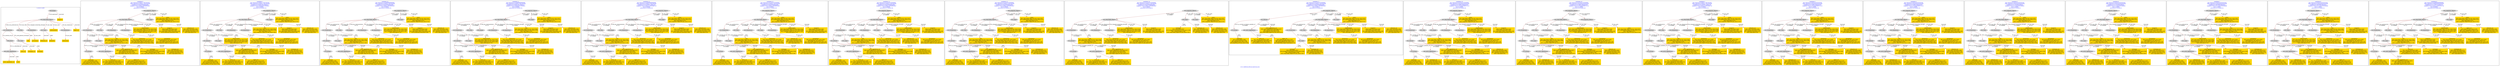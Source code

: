 digraph n0 {
fontcolor="blue"
remincross="true"
label="s14-s-california-african-american.json"
subgraph cluster_0 {
label="1-correct model"
n2[style="filled",color="white",fillcolor="lightgray",label="E12_Production1"];
n3[style="filled",color="white",fillcolor="lightgray",label="E39_Actor1"];
n4[style="filled",color="white",fillcolor="lightgray",label="E55_Type1"];
n5[style="filled",color="white",fillcolor="lightgray",label="E22_Man-Made_Object1"];
n6[style="filled",color="white",fillcolor="lightgray",label="E35_Title1"];
n7[style="filled",color="white",fillcolor="lightgray",label="E8_Acquisition1"];
n8[style="filled",color="white",fillcolor="lightgray",label="E55_Type2"];
n9[shape="plaintext",style="filled",fillcolor="gold",label="additionalInfo"];
n10[style="filled",color="white",fillcolor="lightgray",label="E54_Dimension1"];
n11[shape="plaintext",style="filled",fillcolor="gold",label="object_uri"];
n12[shape="plaintext",style="filled",fillcolor="gold",label="title"];
n13[style="filled",color="white",fillcolor="lightgray",label="E38_Image1"];
n14[shape="plaintext",style="filled",fillcolor="gold",label="imageUrl"];
n15[style="filled",color="white",fillcolor="lightgray",label="E82_Actor_Appellation1"];
n16[shape="plaintext",style="filled",fillcolor="gold",label="artist_uri"];
n17[shape="plaintext",style="filled",fillcolor="gold",label="dimensions"];
n18[shape="plaintext",style="filled",fillcolor="gold",label="technique_uri"];
n19[shape="plaintext",style="filled",fillcolor="gold",label="technique"];
n20[shape="plaintext",style="filled",fillcolor="gold",label="ethnicity_uri"];
n21[shape="plaintext",style="filled",fillcolor="gold",label="enthnicity"];
n22[shape="plaintext",style="filled",fillcolor="gold",label="artist_appellation_uri"];
n23[shape="plaintext",style="filled",fillcolor="gold",label="artist"];
n24[shape="plaintext",style="filled",fillcolor="gold",label="provenance"];
}
subgraph cluster_1 {
label="candidate 0\nlink coherence:0.9565217391304348\nnode coherence:0.9565217391304348\nconfidence:0.3333283988845682\nmapping score:0.46841158446653947\ncost:22.99896\n-precision:0.52-recall:0.55"
n26[style="filled",color="white",fillcolor="lightgray",label="E12_Production1"];
n27[style="filled",color="white",fillcolor="lightgray",label="E21_Person1"];
n28[style="filled",color="white",fillcolor="lightgray",label="E55_Type1"];
n29[style="filled",color="white",fillcolor="lightgray",label="E74_Group1"];
n30[style="filled",color="white",fillcolor="lightgray",label="E82_Actor_Appellation1"];
n31[style="filled",color="white",fillcolor="lightgray",label="E22_Man-Made_Object1"];
n32[style="filled",color="white",fillcolor="lightgray",label="E35_Title1"];
n33[style="filled",color="white",fillcolor="lightgray",label="E54_Dimension1"];
n34[style="filled",color="white",fillcolor="lightgray",label="E8_Acquisition1"];
n35[style="filled",color="white",fillcolor="lightgray",label="E33_Linguistic_Object2"];
n36[style="filled",color="white",fillcolor="lightgray",label="E55_Type2"];
n37[shape="plaintext",style="filled",fillcolor="gold",label="artist_uri\n[E21_Person,classLink,0.468]\n[E82_Actor_Appellation,classLink,0.322]\n[E30_Right,P3_has_note,0.139]\n[E8_Acquisition,P3_has_note,0.071]"];
n38[shape="plaintext",style="filled",fillcolor="gold",label="artist\n[E22_Man-Made_Object,P3_has_note,0.307]\n[E73_Information_Object,P3_has_note,0.251]\n[E35_Title,label,0.227]\n[E33_Linguistic_Object,P3_has_note,0.214]"];
n39[shape="plaintext",style="filled",fillcolor="gold",label="additionalInfo\n[E22_Man-Made_Object,P3_has_note,0.344]\n[E73_Information_Object,P3_has_note,0.292]\n[E33_Linguistic_Object,P3_has_note,0.189]\n[E35_Title,label,0.174]"];
n40[shape="plaintext",style="filled",fillcolor="gold",label="enthnicity\n[E74_Group,label,0.386]\n[E74_Group,classLink,0.226]\n[E30_Right,P3_has_note,0.195]\n[E8_Acquisition,P3_has_note,0.193]"];
n41[shape="plaintext",style="filled",fillcolor="gold",label="imageUrl\n[E38_Image,classLink,0.345]\n[E39_Actor,classLink,0.266]\n[E22_Man-Made_Object,classLink,0.199]\n[E78_Collection,classLink,0.189]"];
n42[shape="plaintext",style="filled",fillcolor="gold",label="dimensions\n[E54_Dimension,P3_has_note,0.659]\n[E22_Man-Made_Object,P3_has_note,0.124]\n[E22_Man-Made_Object,classLink,0.119]\n[E73_Information_Object,P3_has_note,0.098]"];
n43[shape="plaintext",style="filled",fillcolor="gold",label="technique\n[E55_Type,label,0.381]\n[E29_Design_or_Procedure,P3_has_note,0.308]\n[E57_Material,label,0.186]\n[E22_Man-Made_Object,P3_has_note,0.126]"];
n44[shape="plaintext",style="filled",fillcolor="gold",label="title\n[E22_Man-Made_Object,P3_has_note,0.304]\n[E73_Information_Object,P3_has_note,0.264]\n[E35_Title,label,0.233]\n[E33_Linguistic_Object,P3_has_note,0.199]"];
n45[shape="plaintext",style="filled",fillcolor="gold",label="ethnicity_uri\n[E55_Type,classLink,0.483]\n[E74_Group,classLink,0.276]\n[E57_Material,classLink,0.201]\n[E55_Type,label,0.04]"];
n46[shape="plaintext",style="filled",fillcolor="gold",label="technique_uri\n[E55_Type,classLink,0.371]\n[E74_Group,classLink,0.302]\n[E57_Material,classLink,0.275]\n[E55_Type,label,0.052]"];
n47[shape="plaintext",style="filled",fillcolor="gold",label="artist_appellation_uri\n[E82_Actor_Appellation,classLink,0.907]\n[E21_Person,classLink,0.063]\n[E30_Right,P3_has_note,0.019]\n[E22_Man-Made_Object,P3_has_note,0.011]"];
n48[shape="plaintext",style="filled",fillcolor="gold",label="object_uri\n[E30_Right,P3_has_note,0.416]\n[E82_Actor_Appellation,label,0.215]\n[E8_Acquisition,P3_has_note,0.197]\n[E22_Man-Made_Object,classLink,0.172]"];
n49[shape="plaintext",style="filled",fillcolor="gold",label="provenance\n[E8_Acquisition,P3_has_note,0.462]\n[E30_Right,P3_has_note,0.37]\n[E22_Man-Made_Object,P3_has_note,0.09]\n[E33_Linguistic_Object,P3_has_note,0.077]"];
}
subgraph cluster_2 {
label="candidate 1\nlink coherence:0.9565217391304348\nnode coherence:0.9565217391304348\nconfidence:0.32566138323984517\nmapping score:0.4658559125849651\ncost:22.99896\n-precision:0.43-recall:0.45"
n51[style="filled",color="white",fillcolor="lightgray",label="E12_Production1"];
n52[style="filled",color="white",fillcolor="lightgray",label="E21_Person1"];
n53[style="filled",color="white",fillcolor="lightgray",label="E55_Type1"];
n54[style="filled",color="white",fillcolor="lightgray",label="E74_Group1"];
n55[style="filled",color="white",fillcolor="lightgray",label="E82_Actor_Appellation1"];
n56[style="filled",color="white",fillcolor="lightgray",label="E22_Man-Made_Object1"];
n57[style="filled",color="white",fillcolor="lightgray",label="E35_Title1"];
n58[style="filled",color="white",fillcolor="lightgray",label="E54_Dimension1"];
n59[style="filled",color="white",fillcolor="lightgray",label="E8_Acquisition1"];
n60[style="filled",color="white",fillcolor="lightgray",label="E33_Linguistic_Object2"];
n61[style="filled",color="white",fillcolor="lightgray",label="E55_Type2"];
n62[shape="plaintext",style="filled",fillcolor="gold",label="artist_uri\n[E21_Person,classLink,0.468]\n[E82_Actor_Appellation,classLink,0.322]\n[E30_Right,P3_has_note,0.139]\n[E8_Acquisition,P3_has_note,0.071]"];
n63[shape="plaintext",style="filled",fillcolor="gold",label="artist\n[E22_Man-Made_Object,P3_has_note,0.307]\n[E73_Information_Object,P3_has_note,0.251]\n[E35_Title,label,0.227]\n[E33_Linguistic_Object,P3_has_note,0.214]"];
n64[shape="plaintext",style="filled",fillcolor="gold",label="title\n[E22_Man-Made_Object,P3_has_note,0.304]\n[E73_Information_Object,P3_has_note,0.264]\n[E35_Title,label,0.233]\n[E33_Linguistic_Object,P3_has_note,0.199]"];
n65[shape="plaintext",style="filled",fillcolor="gold",label="enthnicity\n[E74_Group,label,0.386]\n[E74_Group,classLink,0.226]\n[E30_Right,P3_has_note,0.195]\n[E8_Acquisition,P3_has_note,0.193]"];
n66[shape="plaintext",style="filled",fillcolor="gold",label="imageUrl\n[E38_Image,classLink,0.345]\n[E39_Actor,classLink,0.266]\n[E22_Man-Made_Object,classLink,0.199]\n[E78_Collection,classLink,0.189]"];
n67[shape="plaintext",style="filled",fillcolor="gold",label="dimensions\n[E54_Dimension,P3_has_note,0.659]\n[E22_Man-Made_Object,P3_has_note,0.124]\n[E22_Man-Made_Object,classLink,0.119]\n[E73_Information_Object,P3_has_note,0.098]"];
n68[shape="plaintext",style="filled",fillcolor="gold",label="technique\n[E55_Type,label,0.381]\n[E29_Design_or_Procedure,P3_has_note,0.308]\n[E57_Material,label,0.186]\n[E22_Man-Made_Object,P3_has_note,0.126]"];
n69[shape="plaintext",style="filled",fillcolor="gold",label="additionalInfo\n[E22_Man-Made_Object,P3_has_note,0.344]\n[E73_Information_Object,P3_has_note,0.292]\n[E33_Linguistic_Object,P3_has_note,0.189]\n[E35_Title,label,0.174]"];
n70[shape="plaintext",style="filled",fillcolor="gold",label="ethnicity_uri\n[E55_Type,classLink,0.483]\n[E74_Group,classLink,0.276]\n[E57_Material,classLink,0.201]\n[E55_Type,label,0.04]"];
n71[shape="plaintext",style="filled",fillcolor="gold",label="technique_uri\n[E55_Type,classLink,0.371]\n[E74_Group,classLink,0.302]\n[E57_Material,classLink,0.275]\n[E55_Type,label,0.052]"];
n72[shape="plaintext",style="filled",fillcolor="gold",label="artist_appellation_uri\n[E82_Actor_Appellation,classLink,0.907]\n[E21_Person,classLink,0.063]\n[E30_Right,P3_has_note,0.019]\n[E22_Man-Made_Object,P3_has_note,0.011]"];
n73[shape="plaintext",style="filled",fillcolor="gold",label="object_uri\n[E30_Right,P3_has_note,0.416]\n[E82_Actor_Appellation,label,0.215]\n[E8_Acquisition,P3_has_note,0.197]\n[E22_Man-Made_Object,classLink,0.172]"];
n74[shape="plaintext",style="filled",fillcolor="gold",label="provenance\n[E8_Acquisition,P3_has_note,0.462]\n[E30_Right,P3_has_note,0.37]\n[E22_Man-Made_Object,P3_has_note,0.09]\n[E33_Linguistic_Object,P3_has_note,0.077]"];
}
subgraph cluster_3 {
label="candidate 10\nlink coherence:0.9166666666666666\nnode coherence:0.9565217391304348\nconfidence:0.3333283988845682\nmapping score:0.46841158446653947\ncost:23.99896\n-precision:0.5-recall:0.55"
n76[style="filled",color="white",fillcolor="lightgray",label="E12_Production1"];
n77[style="filled",color="white",fillcolor="lightgray",label="E21_Person1"];
n78[style="filled",color="white",fillcolor="lightgray",label="E55_Type1"];
n79[style="filled",color="white",fillcolor="lightgray",label="E74_Group1"];
n80[style="filled",color="white",fillcolor="lightgray",label="E82_Actor_Appellation1"];
n81[style="filled",color="white",fillcolor="lightgray",label="E22_Man-Made_Object1"];
n82[style="filled",color="white",fillcolor="lightgray",label="E35_Title1"];
n83[style="filled",color="white",fillcolor="lightgray",label="E38_Image1"];
n84[style="filled",color="white",fillcolor="lightgray",label="E54_Dimension1"];
n85[style="filled",color="white",fillcolor="lightgray",label="E8_Acquisition1"];
n86[style="filled",color="white",fillcolor="lightgray",label="E33_Linguistic_Object2"];
n87[style="filled",color="white",fillcolor="lightgray",label="E55_Type2"];
n88[shape="plaintext",style="filled",fillcolor="gold",label="artist_uri\n[E21_Person,classLink,0.468]\n[E82_Actor_Appellation,classLink,0.322]\n[E30_Right,P3_has_note,0.139]\n[E8_Acquisition,P3_has_note,0.071]"];
n89[shape="plaintext",style="filled",fillcolor="gold",label="artist\n[E22_Man-Made_Object,P3_has_note,0.307]\n[E73_Information_Object,P3_has_note,0.251]\n[E35_Title,label,0.227]\n[E33_Linguistic_Object,P3_has_note,0.214]"];
n90[shape="plaintext",style="filled",fillcolor="gold",label="additionalInfo\n[E22_Man-Made_Object,P3_has_note,0.344]\n[E73_Information_Object,P3_has_note,0.292]\n[E33_Linguistic_Object,P3_has_note,0.189]\n[E35_Title,label,0.174]"];
n91[shape="plaintext",style="filled",fillcolor="gold",label="enthnicity\n[E74_Group,label,0.386]\n[E74_Group,classLink,0.226]\n[E30_Right,P3_has_note,0.195]\n[E8_Acquisition,P3_has_note,0.193]"];
n92[shape="plaintext",style="filled",fillcolor="gold",label="imageUrl\n[E38_Image,classLink,0.345]\n[E39_Actor,classLink,0.266]\n[E22_Man-Made_Object,classLink,0.199]\n[E78_Collection,classLink,0.189]"];
n93[shape="plaintext",style="filled",fillcolor="gold",label="dimensions\n[E54_Dimension,P3_has_note,0.659]\n[E22_Man-Made_Object,P3_has_note,0.124]\n[E22_Man-Made_Object,classLink,0.119]\n[E73_Information_Object,P3_has_note,0.098]"];
n94[shape="plaintext",style="filled",fillcolor="gold",label="technique\n[E55_Type,label,0.381]\n[E29_Design_or_Procedure,P3_has_note,0.308]\n[E57_Material,label,0.186]\n[E22_Man-Made_Object,P3_has_note,0.126]"];
n95[shape="plaintext",style="filled",fillcolor="gold",label="title\n[E22_Man-Made_Object,P3_has_note,0.304]\n[E73_Information_Object,P3_has_note,0.264]\n[E35_Title,label,0.233]\n[E33_Linguistic_Object,P3_has_note,0.199]"];
n96[shape="plaintext",style="filled",fillcolor="gold",label="ethnicity_uri\n[E55_Type,classLink,0.483]\n[E74_Group,classLink,0.276]\n[E57_Material,classLink,0.201]\n[E55_Type,label,0.04]"];
n97[shape="plaintext",style="filled",fillcolor="gold",label="technique_uri\n[E55_Type,classLink,0.371]\n[E74_Group,classLink,0.302]\n[E57_Material,classLink,0.275]\n[E55_Type,label,0.052]"];
n98[shape="plaintext",style="filled",fillcolor="gold",label="artist_appellation_uri\n[E82_Actor_Appellation,classLink,0.907]\n[E21_Person,classLink,0.063]\n[E30_Right,P3_has_note,0.019]\n[E22_Man-Made_Object,P3_has_note,0.011]"];
n99[shape="plaintext",style="filled",fillcolor="gold",label="object_uri\n[E30_Right,P3_has_note,0.416]\n[E82_Actor_Appellation,label,0.215]\n[E8_Acquisition,P3_has_note,0.197]\n[E22_Man-Made_Object,classLink,0.172]"];
n100[shape="plaintext",style="filled",fillcolor="gold",label="provenance\n[E8_Acquisition,P3_has_note,0.462]\n[E30_Right,P3_has_note,0.37]\n[E22_Man-Made_Object,P3_has_note,0.09]\n[E33_Linguistic_Object,P3_has_note,0.077]"];
}
subgraph cluster_4 {
label="candidate 11\nlink coherence:0.9166666666666666\nnode coherence:0.9565217391304348\nconfidence:0.32566138323984517\nmapping score:0.4658559125849651\ncost:23.99896\n-precision:0.42-recall:0.45"
n102[style="filled",color="white",fillcolor="lightgray",label="E12_Production1"];
n103[style="filled",color="white",fillcolor="lightgray",label="E21_Person1"];
n104[style="filled",color="white",fillcolor="lightgray",label="E55_Type1"];
n105[style="filled",color="white",fillcolor="lightgray",label="E74_Group1"];
n106[style="filled",color="white",fillcolor="lightgray",label="E82_Actor_Appellation1"];
n107[style="filled",color="white",fillcolor="lightgray",label="E22_Man-Made_Object1"];
n108[style="filled",color="white",fillcolor="lightgray",label="E35_Title1"];
n109[style="filled",color="white",fillcolor="lightgray",label="E38_Image1"];
n110[style="filled",color="white",fillcolor="lightgray",label="E54_Dimension1"];
n111[style="filled",color="white",fillcolor="lightgray",label="E8_Acquisition1"];
n112[style="filled",color="white",fillcolor="lightgray",label="E33_Linguistic_Object2"];
n113[style="filled",color="white",fillcolor="lightgray",label="E55_Type2"];
n114[shape="plaintext",style="filled",fillcolor="gold",label="artist_uri\n[E21_Person,classLink,0.468]\n[E82_Actor_Appellation,classLink,0.322]\n[E30_Right,P3_has_note,0.139]\n[E8_Acquisition,P3_has_note,0.071]"];
n115[shape="plaintext",style="filled",fillcolor="gold",label="artist\n[E22_Man-Made_Object,P3_has_note,0.307]\n[E73_Information_Object,P3_has_note,0.251]\n[E35_Title,label,0.227]\n[E33_Linguistic_Object,P3_has_note,0.214]"];
n116[shape="plaintext",style="filled",fillcolor="gold",label="title\n[E22_Man-Made_Object,P3_has_note,0.304]\n[E73_Information_Object,P3_has_note,0.264]\n[E35_Title,label,0.233]\n[E33_Linguistic_Object,P3_has_note,0.199]"];
n117[shape="plaintext",style="filled",fillcolor="gold",label="enthnicity\n[E74_Group,label,0.386]\n[E74_Group,classLink,0.226]\n[E30_Right,P3_has_note,0.195]\n[E8_Acquisition,P3_has_note,0.193]"];
n118[shape="plaintext",style="filled",fillcolor="gold",label="imageUrl\n[E38_Image,classLink,0.345]\n[E39_Actor,classLink,0.266]\n[E22_Man-Made_Object,classLink,0.199]\n[E78_Collection,classLink,0.189]"];
n119[shape="plaintext",style="filled",fillcolor="gold",label="dimensions\n[E54_Dimension,P3_has_note,0.659]\n[E22_Man-Made_Object,P3_has_note,0.124]\n[E22_Man-Made_Object,classLink,0.119]\n[E73_Information_Object,P3_has_note,0.098]"];
n120[shape="plaintext",style="filled",fillcolor="gold",label="technique\n[E55_Type,label,0.381]\n[E29_Design_or_Procedure,P3_has_note,0.308]\n[E57_Material,label,0.186]\n[E22_Man-Made_Object,P3_has_note,0.126]"];
n121[shape="plaintext",style="filled",fillcolor="gold",label="additionalInfo\n[E22_Man-Made_Object,P3_has_note,0.344]\n[E73_Information_Object,P3_has_note,0.292]\n[E33_Linguistic_Object,P3_has_note,0.189]\n[E35_Title,label,0.174]"];
n122[shape="plaintext",style="filled",fillcolor="gold",label="ethnicity_uri\n[E55_Type,classLink,0.483]\n[E74_Group,classLink,0.276]\n[E57_Material,classLink,0.201]\n[E55_Type,label,0.04]"];
n123[shape="plaintext",style="filled",fillcolor="gold",label="technique_uri\n[E55_Type,classLink,0.371]\n[E74_Group,classLink,0.302]\n[E57_Material,classLink,0.275]\n[E55_Type,label,0.052]"];
n124[shape="plaintext",style="filled",fillcolor="gold",label="artist_appellation_uri\n[E82_Actor_Appellation,classLink,0.907]\n[E21_Person,classLink,0.063]\n[E30_Right,P3_has_note,0.019]\n[E22_Man-Made_Object,P3_has_note,0.011]"];
n125[shape="plaintext",style="filled",fillcolor="gold",label="object_uri\n[E30_Right,P3_has_note,0.416]\n[E82_Actor_Appellation,label,0.215]\n[E8_Acquisition,P3_has_note,0.197]\n[E22_Man-Made_Object,classLink,0.172]"];
n126[shape="plaintext",style="filled",fillcolor="gold",label="provenance\n[E8_Acquisition,P3_has_note,0.462]\n[E30_Right,P3_has_note,0.37]\n[E22_Man-Made_Object,P3_has_note,0.09]\n[E33_Linguistic_Object,P3_has_note,0.077]"];
}
subgraph cluster_5 {
label="candidate 12\nlink coherence:0.9166666666666666\nnode coherence:0.9565217391304348\nconfidence:0.32103006110695126\nmapping score:0.46431213854066716\ncost:23.99896\n-precision:0.5-recall:0.55"
n128[style="filled",color="white",fillcolor="lightgray",label="E12_Production1"];
n129[style="filled",color="white",fillcolor="lightgray",label="E21_Person1"];
n130[style="filled",color="white",fillcolor="lightgray",label="E55_Type1"];
n131[style="filled",color="white",fillcolor="lightgray",label="E74_Group1"];
n132[style="filled",color="white",fillcolor="lightgray",label="E82_Actor_Appellation1"];
n133[style="filled",color="white",fillcolor="lightgray",label="E22_Man-Made_Object1"];
n134[style="filled",color="white",fillcolor="lightgray",label="E35_Title1"];
n135[style="filled",color="white",fillcolor="lightgray",label="E38_Image1"];
n136[style="filled",color="white",fillcolor="lightgray",label="E54_Dimension1"];
n137[style="filled",color="white",fillcolor="lightgray",label="E8_Acquisition1"];
n138[style="filled",color="white",fillcolor="lightgray",label="E33_Linguistic_Object2"];
n139[style="filled",color="white",fillcolor="lightgray",label="E55_Type2"];
n140[shape="plaintext",style="filled",fillcolor="gold",label="artist_uri\n[E21_Person,classLink,0.468]\n[E82_Actor_Appellation,classLink,0.322]\n[E30_Right,P3_has_note,0.139]\n[E8_Acquisition,P3_has_note,0.071]"];
n141[shape="plaintext",style="filled",fillcolor="gold",label="artist\n[E22_Man-Made_Object,P3_has_note,0.307]\n[E73_Information_Object,P3_has_note,0.251]\n[E35_Title,label,0.227]\n[E33_Linguistic_Object,P3_has_note,0.214]"];
n142[shape="plaintext",style="filled",fillcolor="gold",label="additionalInfo\n[E22_Man-Made_Object,P3_has_note,0.344]\n[E73_Information_Object,P3_has_note,0.292]\n[E33_Linguistic_Object,P3_has_note,0.189]\n[E35_Title,label,0.174]"];
n143[shape="plaintext",style="filled",fillcolor="gold",label="enthnicity\n[E74_Group,label,0.386]\n[E74_Group,classLink,0.226]\n[E30_Right,P3_has_note,0.195]\n[E8_Acquisition,P3_has_note,0.193]"];
n144[shape="plaintext",style="filled",fillcolor="gold",label="imageUrl\n[E38_Image,classLink,0.345]\n[E39_Actor,classLink,0.266]\n[E22_Man-Made_Object,classLink,0.199]\n[E78_Collection,classLink,0.189]"];
n145[shape="plaintext",style="filled",fillcolor="gold",label="dimensions\n[E54_Dimension,P3_has_note,0.659]\n[E22_Man-Made_Object,P3_has_note,0.124]\n[E22_Man-Made_Object,classLink,0.119]\n[E73_Information_Object,P3_has_note,0.098]"];
n146[shape="plaintext",style="filled",fillcolor="gold",label="technique\n[E55_Type,label,0.381]\n[E29_Design_or_Procedure,P3_has_note,0.308]\n[E57_Material,label,0.186]\n[E22_Man-Made_Object,P3_has_note,0.126]"];
n147[shape="plaintext",style="filled",fillcolor="gold",label="title\n[E22_Man-Made_Object,P3_has_note,0.304]\n[E73_Information_Object,P3_has_note,0.264]\n[E35_Title,label,0.233]\n[E33_Linguistic_Object,P3_has_note,0.199]"];
n148[shape="plaintext",style="filled",fillcolor="gold",label="ethnicity_uri\n[E55_Type,classLink,0.483]\n[E74_Group,classLink,0.276]\n[E57_Material,classLink,0.201]\n[E55_Type,label,0.04]"];
n149[shape="plaintext",style="filled",fillcolor="gold",label="technique_uri\n[E55_Type,classLink,0.371]\n[E74_Group,classLink,0.302]\n[E57_Material,classLink,0.275]\n[E55_Type,label,0.052]"];
n150[shape="plaintext",style="filled",fillcolor="gold",label="artist_appellation_uri\n[E82_Actor_Appellation,classLink,0.907]\n[E21_Person,classLink,0.063]\n[E30_Right,P3_has_note,0.019]\n[E22_Man-Made_Object,P3_has_note,0.011]"];
n151[shape="plaintext",style="filled",fillcolor="gold",label="object_uri\n[E30_Right,P3_has_note,0.416]\n[E82_Actor_Appellation,label,0.215]\n[E8_Acquisition,P3_has_note,0.197]\n[E22_Man-Made_Object,classLink,0.172]"];
n152[shape="plaintext",style="filled",fillcolor="gold",label="provenance\n[E8_Acquisition,P3_has_note,0.462]\n[E30_Right,P3_has_note,0.37]\n[E22_Man-Made_Object,P3_has_note,0.09]\n[E33_Linguistic_Object,P3_has_note,0.077]"];
}
subgraph cluster_6 {
label="candidate 13\nlink coherence:0.9130434782608695\nnode coherence:0.9565217391304348\nconfidence:0.3333283988845682\nmapping score:0.46841158446653947\ncost:22.99895\n-precision:0.57-recall:0.59"
n154[style="filled",color="white",fillcolor="lightgray",label="E12_Production1"];
n155[style="filled",color="white",fillcolor="lightgray",label="E21_Person1"];
n156[style="filled",color="white",fillcolor="lightgray",label="E55_Type1"];
n157[style="filled",color="white",fillcolor="lightgray",label="E74_Group1"];
n158[style="filled",color="white",fillcolor="lightgray",label="E82_Actor_Appellation1"];
n159[style="filled",color="white",fillcolor="lightgray",label="E22_Man-Made_Object1"];
n160[style="filled",color="white",fillcolor="lightgray",label="E35_Title1"];
n161[style="filled",color="white",fillcolor="lightgray",label="E54_Dimension1"];
n162[style="filled",color="white",fillcolor="lightgray",label="E55_Type2"];
n163[style="filled",color="white",fillcolor="lightgray",label="E8_Acquisition1"];
n164[style="filled",color="white",fillcolor="lightgray",label="E33_Linguistic_Object2"];
n165[shape="plaintext",style="filled",fillcolor="gold",label="artist_uri\n[E21_Person,classLink,0.468]\n[E82_Actor_Appellation,classLink,0.322]\n[E30_Right,P3_has_note,0.139]\n[E8_Acquisition,P3_has_note,0.071]"];
n166[shape="plaintext",style="filled",fillcolor="gold",label="artist\n[E22_Man-Made_Object,P3_has_note,0.307]\n[E73_Information_Object,P3_has_note,0.251]\n[E35_Title,label,0.227]\n[E33_Linguistic_Object,P3_has_note,0.214]"];
n167[shape="plaintext",style="filled",fillcolor="gold",label="additionalInfo\n[E22_Man-Made_Object,P3_has_note,0.344]\n[E73_Information_Object,P3_has_note,0.292]\n[E33_Linguistic_Object,P3_has_note,0.189]\n[E35_Title,label,0.174]"];
n168[shape="plaintext",style="filled",fillcolor="gold",label="enthnicity\n[E74_Group,label,0.386]\n[E74_Group,classLink,0.226]\n[E30_Right,P3_has_note,0.195]\n[E8_Acquisition,P3_has_note,0.193]"];
n169[shape="plaintext",style="filled",fillcolor="gold",label="imageUrl\n[E38_Image,classLink,0.345]\n[E39_Actor,classLink,0.266]\n[E22_Man-Made_Object,classLink,0.199]\n[E78_Collection,classLink,0.189]"];
n170[shape="plaintext",style="filled",fillcolor="gold",label="dimensions\n[E54_Dimension,P3_has_note,0.659]\n[E22_Man-Made_Object,P3_has_note,0.124]\n[E22_Man-Made_Object,classLink,0.119]\n[E73_Information_Object,P3_has_note,0.098]"];
n171[shape="plaintext",style="filled",fillcolor="gold",label="technique\n[E55_Type,label,0.381]\n[E29_Design_or_Procedure,P3_has_note,0.308]\n[E57_Material,label,0.186]\n[E22_Man-Made_Object,P3_has_note,0.126]"];
n172[shape="plaintext",style="filled",fillcolor="gold",label="title\n[E22_Man-Made_Object,P3_has_note,0.304]\n[E73_Information_Object,P3_has_note,0.264]\n[E35_Title,label,0.233]\n[E33_Linguistic_Object,P3_has_note,0.199]"];
n173[shape="plaintext",style="filled",fillcolor="gold",label="ethnicity_uri\n[E55_Type,classLink,0.483]\n[E74_Group,classLink,0.276]\n[E57_Material,classLink,0.201]\n[E55_Type,label,0.04]"];
n174[shape="plaintext",style="filled",fillcolor="gold",label="technique_uri\n[E55_Type,classLink,0.371]\n[E74_Group,classLink,0.302]\n[E57_Material,classLink,0.275]\n[E55_Type,label,0.052]"];
n175[shape="plaintext",style="filled",fillcolor="gold",label="artist_appellation_uri\n[E82_Actor_Appellation,classLink,0.907]\n[E21_Person,classLink,0.063]\n[E30_Right,P3_has_note,0.019]\n[E22_Man-Made_Object,P3_has_note,0.011]"];
n176[shape="plaintext",style="filled",fillcolor="gold",label="object_uri\n[E30_Right,P3_has_note,0.416]\n[E82_Actor_Appellation,label,0.215]\n[E8_Acquisition,P3_has_note,0.197]\n[E22_Man-Made_Object,classLink,0.172]"];
n177[shape="plaintext",style="filled",fillcolor="gold",label="provenance\n[E8_Acquisition,P3_has_note,0.462]\n[E30_Right,P3_has_note,0.37]\n[E22_Man-Made_Object,P3_has_note,0.09]\n[E33_Linguistic_Object,P3_has_note,0.077]"];
}
subgraph cluster_7 {
label="candidate 14\nlink coherence:0.9130434782608695\nnode coherence:0.9565217391304348\nconfidence:0.3333283988845682\nmapping score:0.46841158446653947\ncost:22.99896\n-precision:0.57-recall:0.59"
n179[style="filled",color="white",fillcolor="lightgray",label="E12_Production1"];
n180[style="filled",color="white",fillcolor="lightgray",label="E21_Person1"];
n181[style="filled",color="white",fillcolor="lightgray",label="E55_Type1"];
n182[style="filled",color="white",fillcolor="lightgray",label="E74_Group1"];
n183[style="filled",color="white",fillcolor="lightgray",label="E82_Actor_Appellation1"];
n184[style="filled",color="white",fillcolor="lightgray",label="E22_Man-Made_Object1"];
n185[style="filled",color="white",fillcolor="lightgray",label="E35_Title1"];
n186[style="filled",color="white",fillcolor="lightgray",label="E54_Dimension1"];
n187[style="filled",color="white",fillcolor="lightgray",label="E55_Type2"];
n188[style="filled",color="white",fillcolor="lightgray",label="E8_Acquisition1"];
n189[style="filled",color="white",fillcolor="lightgray",label="E33_Linguistic_Object1"];
n190[shape="plaintext",style="filled",fillcolor="gold",label="artist_uri\n[E21_Person,classLink,0.468]\n[E82_Actor_Appellation,classLink,0.322]\n[E30_Right,P3_has_note,0.139]\n[E8_Acquisition,P3_has_note,0.071]"];
n191[shape="plaintext",style="filled",fillcolor="gold",label="artist\n[E22_Man-Made_Object,P3_has_note,0.307]\n[E73_Information_Object,P3_has_note,0.251]\n[E35_Title,label,0.227]\n[E33_Linguistic_Object,P3_has_note,0.214]"];
n192[shape="plaintext",style="filled",fillcolor="gold",label="additionalInfo\n[E22_Man-Made_Object,P3_has_note,0.344]\n[E73_Information_Object,P3_has_note,0.292]\n[E33_Linguistic_Object,P3_has_note,0.189]\n[E35_Title,label,0.174]"];
n193[shape="plaintext",style="filled",fillcolor="gold",label="enthnicity\n[E74_Group,label,0.386]\n[E74_Group,classLink,0.226]\n[E30_Right,P3_has_note,0.195]\n[E8_Acquisition,P3_has_note,0.193]"];
n194[shape="plaintext",style="filled",fillcolor="gold",label="imageUrl\n[E38_Image,classLink,0.345]\n[E39_Actor,classLink,0.266]\n[E22_Man-Made_Object,classLink,0.199]\n[E78_Collection,classLink,0.189]"];
n195[shape="plaintext",style="filled",fillcolor="gold",label="dimensions\n[E54_Dimension,P3_has_note,0.659]\n[E22_Man-Made_Object,P3_has_note,0.124]\n[E22_Man-Made_Object,classLink,0.119]\n[E73_Information_Object,P3_has_note,0.098]"];
n196[shape="plaintext",style="filled",fillcolor="gold",label="technique\n[E55_Type,label,0.381]\n[E29_Design_or_Procedure,P3_has_note,0.308]\n[E57_Material,label,0.186]\n[E22_Man-Made_Object,P3_has_note,0.126]"];
n197[shape="plaintext",style="filled",fillcolor="gold",label="title\n[E22_Man-Made_Object,P3_has_note,0.304]\n[E73_Information_Object,P3_has_note,0.264]\n[E35_Title,label,0.233]\n[E33_Linguistic_Object,P3_has_note,0.199]"];
n198[shape="plaintext",style="filled",fillcolor="gold",label="ethnicity_uri\n[E55_Type,classLink,0.483]\n[E74_Group,classLink,0.276]\n[E57_Material,classLink,0.201]\n[E55_Type,label,0.04]"];
n199[shape="plaintext",style="filled",fillcolor="gold",label="technique_uri\n[E55_Type,classLink,0.371]\n[E74_Group,classLink,0.302]\n[E57_Material,classLink,0.275]\n[E55_Type,label,0.052]"];
n200[shape="plaintext",style="filled",fillcolor="gold",label="artist_appellation_uri\n[E82_Actor_Appellation,classLink,0.907]\n[E21_Person,classLink,0.063]\n[E30_Right,P3_has_note,0.019]\n[E22_Man-Made_Object,P3_has_note,0.011]"];
n201[shape="plaintext",style="filled",fillcolor="gold",label="object_uri\n[E30_Right,P3_has_note,0.416]\n[E82_Actor_Appellation,label,0.215]\n[E8_Acquisition,P3_has_note,0.197]\n[E22_Man-Made_Object,classLink,0.172]"];
n202[shape="plaintext",style="filled",fillcolor="gold",label="provenance\n[E8_Acquisition,P3_has_note,0.462]\n[E30_Right,P3_has_note,0.37]\n[E22_Man-Made_Object,P3_has_note,0.09]\n[E33_Linguistic_Object,P3_has_note,0.077]"];
}
subgraph cluster_8 {
label="candidate 15\nlink coherence:0.9130434782608695\nnode coherence:0.9565217391304348\nconfidence:0.3333283988845682\nmapping score:0.46841158446653947\ncost:22.99899\n-precision:0.52-recall:0.55"
n204[style="filled",color="white",fillcolor="lightgray",label="E12_Production1"];
n205[style="filled",color="white",fillcolor="lightgray",label="E21_Person1"];
n206[style="filled",color="white",fillcolor="lightgray",label="E55_Type1"];
n207[style="filled",color="white",fillcolor="lightgray",label="E74_Group1"];
n208[style="filled",color="white",fillcolor="lightgray",label="E82_Actor_Appellation1"];
n209[style="filled",color="white",fillcolor="lightgray",label="E22_Man-Made_Object1"];
n210[style="filled",color="white",fillcolor="lightgray",label="E35_Title1"];
n211[style="filled",color="white",fillcolor="lightgray",label="E54_Dimension1"];
n212[style="filled",color="white",fillcolor="lightgray",label="E8_Acquisition1"];
n213[style="filled",color="white",fillcolor="lightgray",label="E33_Linguistic_Object1"];
n214[style="filled",color="white",fillcolor="lightgray",label="E55_Type2"];
n215[shape="plaintext",style="filled",fillcolor="gold",label="artist_uri\n[E21_Person,classLink,0.468]\n[E82_Actor_Appellation,classLink,0.322]\n[E30_Right,P3_has_note,0.139]\n[E8_Acquisition,P3_has_note,0.071]"];
n216[shape="plaintext",style="filled",fillcolor="gold",label="artist\n[E22_Man-Made_Object,P3_has_note,0.307]\n[E73_Information_Object,P3_has_note,0.251]\n[E35_Title,label,0.227]\n[E33_Linguistic_Object,P3_has_note,0.214]"];
n217[shape="plaintext",style="filled",fillcolor="gold",label="additionalInfo\n[E22_Man-Made_Object,P3_has_note,0.344]\n[E73_Information_Object,P3_has_note,0.292]\n[E33_Linguistic_Object,P3_has_note,0.189]\n[E35_Title,label,0.174]"];
n218[shape="plaintext",style="filled",fillcolor="gold",label="enthnicity\n[E74_Group,label,0.386]\n[E74_Group,classLink,0.226]\n[E30_Right,P3_has_note,0.195]\n[E8_Acquisition,P3_has_note,0.193]"];
n219[shape="plaintext",style="filled",fillcolor="gold",label="imageUrl\n[E38_Image,classLink,0.345]\n[E39_Actor,classLink,0.266]\n[E22_Man-Made_Object,classLink,0.199]\n[E78_Collection,classLink,0.189]"];
n220[shape="plaintext",style="filled",fillcolor="gold",label="dimensions\n[E54_Dimension,P3_has_note,0.659]\n[E22_Man-Made_Object,P3_has_note,0.124]\n[E22_Man-Made_Object,classLink,0.119]\n[E73_Information_Object,P3_has_note,0.098]"];
n221[shape="plaintext",style="filled",fillcolor="gold",label="technique\n[E55_Type,label,0.381]\n[E29_Design_or_Procedure,P3_has_note,0.308]\n[E57_Material,label,0.186]\n[E22_Man-Made_Object,P3_has_note,0.126]"];
n222[shape="plaintext",style="filled",fillcolor="gold",label="title\n[E22_Man-Made_Object,P3_has_note,0.304]\n[E73_Information_Object,P3_has_note,0.264]\n[E35_Title,label,0.233]\n[E33_Linguistic_Object,P3_has_note,0.199]"];
n223[shape="plaintext",style="filled",fillcolor="gold",label="ethnicity_uri\n[E55_Type,classLink,0.483]\n[E74_Group,classLink,0.276]\n[E57_Material,classLink,0.201]\n[E55_Type,label,0.04]"];
n224[shape="plaintext",style="filled",fillcolor="gold",label="technique_uri\n[E55_Type,classLink,0.371]\n[E74_Group,classLink,0.302]\n[E57_Material,classLink,0.275]\n[E55_Type,label,0.052]"];
n225[shape="plaintext",style="filled",fillcolor="gold",label="artist_appellation_uri\n[E82_Actor_Appellation,classLink,0.907]\n[E21_Person,classLink,0.063]\n[E30_Right,P3_has_note,0.019]\n[E22_Man-Made_Object,P3_has_note,0.011]"];
n226[shape="plaintext",style="filled",fillcolor="gold",label="object_uri\n[E30_Right,P3_has_note,0.416]\n[E82_Actor_Appellation,label,0.215]\n[E8_Acquisition,P3_has_note,0.197]\n[E22_Man-Made_Object,classLink,0.172]"];
n227[shape="plaintext",style="filled",fillcolor="gold",label="provenance\n[E8_Acquisition,P3_has_note,0.462]\n[E30_Right,P3_has_note,0.37]\n[E22_Man-Made_Object,P3_has_note,0.09]\n[E33_Linguistic_Object,P3_has_note,0.077]"];
}
subgraph cluster_9 {
label="candidate 16\nlink coherence:0.9130434782608695\nnode coherence:0.9565217391304348\nconfidence:0.3333283988845682\nmapping score:0.46841158446653947\ncost:22.99904\n-precision:0.48-recall:0.5"
n229[style="filled",color="white",fillcolor="lightgray",label="E12_Production1"];
n230[style="filled",color="white",fillcolor="lightgray",label="E21_Person1"];
n231[style="filled",color="white",fillcolor="lightgray",label="E74_Group1"];
n232[style="filled",color="white",fillcolor="lightgray",label="E82_Actor_Appellation1"];
n233[style="filled",color="white",fillcolor="lightgray",label="E22_Man-Made_Object1"];
n234[style="filled",color="white",fillcolor="lightgray",label="E35_Title1"];
n235[style="filled",color="white",fillcolor="lightgray",label="E54_Dimension1"];
n236[style="filled",color="white",fillcolor="lightgray",label="E8_Acquisition1"];
n237[style="filled",color="white",fillcolor="lightgray",label="E33_Linguistic_Object2"];
n238[style="filled",color="white",fillcolor="lightgray",label="E55_Type1"];
n239[style="filled",color="white",fillcolor="lightgray",label="E55_Type2"];
n240[shape="plaintext",style="filled",fillcolor="gold",label="artist_uri\n[E21_Person,classLink,0.468]\n[E82_Actor_Appellation,classLink,0.322]\n[E30_Right,P3_has_note,0.139]\n[E8_Acquisition,P3_has_note,0.071]"];
n241[shape="plaintext",style="filled",fillcolor="gold",label="artist\n[E22_Man-Made_Object,P3_has_note,0.307]\n[E73_Information_Object,P3_has_note,0.251]\n[E35_Title,label,0.227]\n[E33_Linguistic_Object,P3_has_note,0.214]"];
n242[shape="plaintext",style="filled",fillcolor="gold",label="additionalInfo\n[E22_Man-Made_Object,P3_has_note,0.344]\n[E73_Information_Object,P3_has_note,0.292]\n[E33_Linguistic_Object,P3_has_note,0.189]\n[E35_Title,label,0.174]"];
n243[shape="plaintext",style="filled",fillcolor="gold",label="enthnicity\n[E74_Group,label,0.386]\n[E74_Group,classLink,0.226]\n[E30_Right,P3_has_note,0.195]\n[E8_Acquisition,P3_has_note,0.193]"];
n244[shape="plaintext",style="filled",fillcolor="gold",label="imageUrl\n[E38_Image,classLink,0.345]\n[E39_Actor,classLink,0.266]\n[E22_Man-Made_Object,classLink,0.199]\n[E78_Collection,classLink,0.189]"];
n245[shape="plaintext",style="filled",fillcolor="gold",label="dimensions\n[E54_Dimension,P3_has_note,0.659]\n[E22_Man-Made_Object,P3_has_note,0.124]\n[E22_Man-Made_Object,classLink,0.119]\n[E73_Information_Object,P3_has_note,0.098]"];
n246[shape="plaintext",style="filled",fillcolor="gold",label="technique\n[E55_Type,label,0.381]\n[E29_Design_or_Procedure,P3_has_note,0.308]\n[E57_Material,label,0.186]\n[E22_Man-Made_Object,P3_has_note,0.126]"];
n247[shape="plaintext",style="filled",fillcolor="gold",label="title\n[E22_Man-Made_Object,P3_has_note,0.304]\n[E73_Information_Object,P3_has_note,0.264]\n[E35_Title,label,0.233]\n[E33_Linguistic_Object,P3_has_note,0.199]"];
n248[shape="plaintext",style="filled",fillcolor="gold",label="ethnicity_uri\n[E55_Type,classLink,0.483]\n[E74_Group,classLink,0.276]\n[E57_Material,classLink,0.201]\n[E55_Type,label,0.04]"];
n249[shape="plaintext",style="filled",fillcolor="gold",label="technique_uri\n[E55_Type,classLink,0.371]\n[E74_Group,classLink,0.302]\n[E57_Material,classLink,0.275]\n[E55_Type,label,0.052]"];
n250[shape="plaintext",style="filled",fillcolor="gold",label="artist_appellation_uri\n[E82_Actor_Appellation,classLink,0.907]\n[E21_Person,classLink,0.063]\n[E30_Right,P3_has_note,0.019]\n[E22_Man-Made_Object,P3_has_note,0.011]"];
n251[shape="plaintext",style="filled",fillcolor="gold",label="object_uri\n[E30_Right,P3_has_note,0.416]\n[E82_Actor_Appellation,label,0.215]\n[E8_Acquisition,P3_has_note,0.197]\n[E22_Man-Made_Object,classLink,0.172]"];
n252[shape="plaintext",style="filled",fillcolor="gold",label="provenance\n[E8_Acquisition,P3_has_note,0.462]\n[E30_Right,P3_has_note,0.37]\n[E22_Man-Made_Object,P3_has_note,0.09]\n[E33_Linguistic_Object,P3_has_note,0.077]"];
}
subgraph cluster_10 {
label="candidate 17\nlink coherence:0.9130434782608695\nnode coherence:0.9565217391304348\nconfidence:0.3333283988845682\nmapping score:0.46841158446653947\ncost:22.99912\n-precision:0.52-recall:0.55"
n254[style="filled",color="white",fillcolor="lightgray",label="E12_Production1"];
n255[style="filled",color="white",fillcolor="lightgray",label="E55_Type1"];
n256[style="filled",color="white",fillcolor="lightgray",label="E21_Person1"];
n257[style="filled",color="white",fillcolor="lightgray",label="E74_Group1"];
n258[style="filled",color="white",fillcolor="lightgray",label="E82_Actor_Appellation1"];
n259[style="filled",color="white",fillcolor="lightgray",label="E22_Man-Made_Object1"];
n260[style="filled",color="white",fillcolor="lightgray",label="E35_Title1"];
n261[style="filled",color="white",fillcolor="lightgray",label="E54_Dimension1"];
n262[style="filled",color="white",fillcolor="lightgray",label="E8_Acquisition1"];
n263[style="filled",color="white",fillcolor="lightgray",label="E33_Linguistic_Object2"];
n264[style="filled",color="white",fillcolor="lightgray",label="E55_Type2"];
n265[shape="plaintext",style="filled",fillcolor="gold",label="artist_uri\n[E21_Person,classLink,0.468]\n[E82_Actor_Appellation,classLink,0.322]\n[E30_Right,P3_has_note,0.139]\n[E8_Acquisition,P3_has_note,0.071]"];
n266[shape="plaintext",style="filled",fillcolor="gold",label="artist\n[E22_Man-Made_Object,P3_has_note,0.307]\n[E73_Information_Object,P3_has_note,0.251]\n[E35_Title,label,0.227]\n[E33_Linguistic_Object,P3_has_note,0.214]"];
n267[shape="plaintext",style="filled",fillcolor="gold",label="additionalInfo\n[E22_Man-Made_Object,P3_has_note,0.344]\n[E73_Information_Object,P3_has_note,0.292]\n[E33_Linguistic_Object,P3_has_note,0.189]\n[E35_Title,label,0.174]"];
n268[shape="plaintext",style="filled",fillcolor="gold",label="enthnicity\n[E74_Group,label,0.386]\n[E74_Group,classLink,0.226]\n[E30_Right,P3_has_note,0.195]\n[E8_Acquisition,P3_has_note,0.193]"];
n269[shape="plaintext",style="filled",fillcolor="gold",label="imageUrl\n[E38_Image,classLink,0.345]\n[E39_Actor,classLink,0.266]\n[E22_Man-Made_Object,classLink,0.199]\n[E78_Collection,classLink,0.189]"];
n270[shape="plaintext",style="filled",fillcolor="gold",label="dimensions\n[E54_Dimension,P3_has_note,0.659]\n[E22_Man-Made_Object,P3_has_note,0.124]\n[E22_Man-Made_Object,classLink,0.119]\n[E73_Information_Object,P3_has_note,0.098]"];
n271[shape="plaintext",style="filled",fillcolor="gold",label="technique\n[E55_Type,label,0.381]\n[E29_Design_or_Procedure,P3_has_note,0.308]\n[E57_Material,label,0.186]\n[E22_Man-Made_Object,P3_has_note,0.126]"];
n272[shape="plaintext",style="filled",fillcolor="gold",label="title\n[E22_Man-Made_Object,P3_has_note,0.304]\n[E73_Information_Object,P3_has_note,0.264]\n[E35_Title,label,0.233]\n[E33_Linguistic_Object,P3_has_note,0.199]"];
n273[shape="plaintext",style="filled",fillcolor="gold",label="ethnicity_uri\n[E55_Type,classLink,0.483]\n[E74_Group,classLink,0.276]\n[E57_Material,classLink,0.201]\n[E55_Type,label,0.04]"];
n274[shape="plaintext",style="filled",fillcolor="gold",label="technique_uri\n[E55_Type,classLink,0.371]\n[E74_Group,classLink,0.302]\n[E57_Material,classLink,0.275]\n[E55_Type,label,0.052]"];
n275[shape="plaintext",style="filled",fillcolor="gold",label="artist_appellation_uri\n[E82_Actor_Appellation,classLink,0.907]\n[E21_Person,classLink,0.063]\n[E30_Right,P3_has_note,0.019]\n[E22_Man-Made_Object,P3_has_note,0.011]"];
n276[shape="plaintext",style="filled",fillcolor="gold",label="object_uri\n[E30_Right,P3_has_note,0.416]\n[E82_Actor_Appellation,label,0.215]\n[E8_Acquisition,P3_has_note,0.197]\n[E22_Man-Made_Object,classLink,0.172]"];
n277[shape="plaintext",style="filled",fillcolor="gold",label="provenance\n[E8_Acquisition,P3_has_note,0.462]\n[E30_Right,P3_has_note,0.37]\n[E22_Man-Made_Object,P3_has_note,0.09]\n[E33_Linguistic_Object,P3_has_note,0.077]"];
}
subgraph cluster_11 {
label="candidate 18\nlink coherence:0.9130434782608695\nnode coherence:0.9545454545454546\nconfidence:0.32798927885955503\nmapping score:0.47879362908372114\ncost:22.99898\n-precision:0.43-recall:0.45"
n279[style="filled",color="white",fillcolor="lightgray",label="E12_Production1"];
n280[style="filled",color="white",fillcolor="lightgray",label="E21_Person1"];
n281[style="filled",color="white",fillcolor="lightgray",label="E55_Type1"];
n282[style="filled",color="white",fillcolor="lightgray",label="E74_Group1"];
n283[style="filled",color="white",fillcolor="lightgray",label="E82_Actor_Appellation1"];
n284[style="filled",color="white",fillcolor="lightgray",label="E22_Man-Made_Object1"];
n285[style="filled",color="white",fillcolor="lightgray",label="E35_Title1"];
n286[style="filled",color="white",fillcolor="lightgray",label="E38_Image1"];
n287[style="filled",color="white",fillcolor="lightgray",label="E54_Dimension1"];
n288[style="filled",color="white",fillcolor="lightgray",label="E8_Acquisition1"];
n289[style="filled",color="white",fillcolor="lightgray",label="E33_Linguistic_Object2"];
n290[shape="plaintext",style="filled",fillcolor="gold",label="artist_uri\n[E21_Person,classLink,0.468]\n[E82_Actor_Appellation,classLink,0.322]\n[E30_Right,P3_has_note,0.139]\n[E8_Acquisition,P3_has_note,0.071]"];
n291[shape="plaintext",style="filled",fillcolor="gold",label="artist\n[E22_Man-Made_Object,P3_has_note,0.307]\n[E73_Information_Object,P3_has_note,0.251]\n[E35_Title,label,0.227]\n[E33_Linguistic_Object,P3_has_note,0.214]"];
n292[shape="plaintext",style="filled",fillcolor="gold",label="additionalInfo\n[E22_Man-Made_Object,P3_has_note,0.344]\n[E73_Information_Object,P3_has_note,0.292]\n[E33_Linguistic_Object,P3_has_note,0.189]\n[E35_Title,label,0.174]"];
n293[shape="plaintext",style="filled",fillcolor="gold",label="enthnicity\n[E74_Group,label,0.386]\n[E74_Group,classLink,0.226]\n[E30_Right,P3_has_note,0.195]\n[E8_Acquisition,P3_has_note,0.193]"];
n294[shape="plaintext",style="filled",fillcolor="gold",label="technique_uri\n[E55_Type,classLink,0.371]\n[E74_Group,classLink,0.302]\n[E57_Material,classLink,0.275]\n[E55_Type,label,0.052]"];
n295[shape="plaintext",style="filled",fillcolor="gold",label="imageUrl\n[E38_Image,classLink,0.345]\n[E39_Actor,classLink,0.266]\n[E22_Man-Made_Object,classLink,0.199]\n[E78_Collection,classLink,0.189]"];
n296[shape="plaintext",style="filled",fillcolor="gold",label="dimensions\n[E54_Dimension,P3_has_note,0.659]\n[E22_Man-Made_Object,P3_has_note,0.124]\n[E22_Man-Made_Object,classLink,0.119]\n[E73_Information_Object,P3_has_note,0.098]"];
n297[shape="plaintext",style="filled",fillcolor="gold",label="technique\n[E55_Type,label,0.381]\n[E29_Design_or_Procedure,P3_has_note,0.308]\n[E57_Material,label,0.186]\n[E22_Man-Made_Object,P3_has_note,0.126]"];
n298[shape="plaintext",style="filled",fillcolor="gold",label="title\n[E22_Man-Made_Object,P3_has_note,0.304]\n[E73_Information_Object,P3_has_note,0.264]\n[E35_Title,label,0.233]\n[E33_Linguistic_Object,P3_has_note,0.199]"];
n299[shape="plaintext",style="filled",fillcolor="gold",label="ethnicity_uri\n[E55_Type,classLink,0.483]\n[E74_Group,classLink,0.276]\n[E57_Material,classLink,0.201]\n[E55_Type,label,0.04]"];
n300[shape="plaintext",style="filled",fillcolor="gold",label="artist_appellation_uri\n[E82_Actor_Appellation,classLink,0.907]\n[E21_Person,classLink,0.063]\n[E30_Right,P3_has_note,0.019]\n[E22_Man-Made_Object,P3_has_note,0.011]"];
n301[shape="plaintext",style="filled",fillcolor="gold",label="object_uri\n[E30_Right,P3_has_note,0.416]\n[E82_Actor_Appellation,label,0.215]\n[E8_Acquisition,P3_has_note,0.197]\n[E22_Man-Made_Object,classLink,0.172]"];
n302[shape="plaintext",style="filled",fillcolor="gold",label="provenance\n[E8_Acquisition,P3_has_note,0.462]\n[E30_Right,P3_has_note,0.37]\n[E22_Man-Made_Object,P3_has_note,0.09]\n[E33_Linguistic_Object,P3_has_note,0.077]"];
}
subgraph cluster_12 {
label="candidate 19\nlink coherence:0.9130434782608695\nnode coherence:0.9545454545454546\nconfidence:0.32798927885955503\nmapping score:0.47879362908372114\ncost:121.99898\n-precision:0.43-recall:0.45"
n304[style="filled",color="white",fillcolor="lightgray",label="E12_Production1"];
n305[style="filled",color="white",fillcolor="lightgray",label="E21_Person1"];
n306[style="filled",color="white",fillcolor="lightgray",label="E55_Type1"];
n307[style="filled",color="white",fillcolor="lightgray",label="E74_Group1"];
n308[style="filled",color="white",fillcolor="lightgray",label="E82_Actor_Appellation1"];
n309[style="filled",color="white",fillcolor="lightgray",label="E22_Man-Made_Object1"];
n310[style="filled",color="white",fillcolor="lightgray",label="E35_Title1"];
n311[style="filled",color="white",fillcolor="lightgray",label="E54_Dimension1"];
n312[style="filled",color="white",fillcolor="lightgray",label="E8_Acquisition1"];
n313[style="filled",color="white",fillcolor="lightgray",label="E33_Linguistic_Object2"];
n314[style="filled",color="white",fillcolor="lightgray",label="E33_Linguistic_Object1"];
n315[shape="plaintext",style="filled",fillcolor="gold",label="artist_uri\n[E21_Person,classLink,0.468]\n[E82_Actor_Appellation,classLink,0.322]\n[E30_Right,P3_has_note,0.139]\n[E8_Acquisition,P3_has_note,0.071]"];
n316[shape="plaintext",style="filled",fillcolor="gold",label="artist\n[E22_Man-Made_Object,P3_has_note,0.307]\n[E73_Information_Object,P3_has_note,0.251]\n[E35_Title,label,0.227]\n[E33_Linguistic_Object,P3_has_note,0.214]"];
n317[shape="plaintext",style="filled",fillcolor="gold",label="additionalInfo\n[E22_Man-Made_Object,P3_has_note,0.344]\n[E73_Information_Object,P3_has_note,0.292]\n[E33_Linguistic_Object,P3_has_note,0.189]\n[E35_Title,label,0.174]"];
n318[shape="plaintext",style="filled",fillcolor="gold",label="enthnicity\n[E74_Group,label,0.386]\n[E74_Group,classLink,0.226]\n[E30_Right,P3_has_note,0.195]\n[E8_Acquisition,P3_has_note,0.193]"];
n319[shape="plaintext",style="filled",fillcolor="gold",label="technique_uri\n[E55_Type,classLink,0.371]\n[E74_Group,classLink,0.302]\n[E57_Material,classLink,0.275]\n[E55_Type,label,0.052]"];
n320[shape="plaintext",style="filled",fillcolor="gold",label="imageUrl\n[E38_Image,classLink,0.345]\n[E39_Actor,classLink,0.266]\n[E22_Man-Made_Object,classLink,0.199]\n[E78_Collection,classLink,0.189]"];
n321[shape="plaintext",style="filled",fillcolor="gold",label="dimensions\n[E54_Dimension,P3_has_note,0.659]\n[E22_Man-Made_Object,P3_has_note,0.124]\n[E22_Man-Made_Object,classLink,0.119]\n[E73_Information_Object,P3_has_note,0.098]"];
n322[shape="plaintext",style="filled",fillcolor="gold",label="technique\n[E55_Type,label,0.381]\n[E29_Design_or_Procedure,P3_has_note,0.308]\n[E57_Material,label,0.186]\n[E22_Man-Made_Object,P3_has_note,0.126]"];
n323[shape="plaintext",style="filled",fillcolor="gold",label="title\n[E22_Man-Made_Object,P3_has_note,0.304]\n[E73_Information_Object,P3_has_note,0.264]\n[E35_Title,label,0.233]\n[E33_Linguistic_Object,P3_has_note,0.199]"];
n324[shape="plaintext",style="filled",fillcolor="gold",label="ethnicity_uri\n[E55_Type,classLink,0.483]\n[E74_Group,classLink,0.276]\n[E57_Material,classLink,0.201]\n[E55_Type,label,0.04]"];
n325[shape="plaintext",style="filled",fillcolor="gold",label="artist_appellation_uri\n[E82_Actor_Appellation,classLink,0.907]\n[E21_Person,classLink,0.063]\n[E30_Right,P3_has_note,0.019]\n[E22_Man-Made_Object,P3_has_note,0.011]"];
n326[shape="plaintext",style="filled",fillcolor="gold",label="object_uri\n[E30_Right,P3_has_note,0.416]\n[E82_Actor_Appellation,label,0.215]\n[E8_Acquisition,P3_has_note,0.197]\n[E22_Man-Made_Object,classLink,0.172]"];
n327[shape="plaintext",style="filled",fillcolor="gold",label="provenance\n[E8_Acquisition,P3_has_note,0.462]\n[E30_Right,P3_has_note,0.37]\n[E22_Man-Made_Object,P3_has_note,0.09]\n[E33_Linguistic_Object,P3_has_note,0.077]"];
}
subgraph cluster_13 {
label="candidate 2\nlink coherence:0.9565217391304348\nnode coherence:0.9565217391304348\nconfidence:0.32103006110695126\nmapping score:0.46431213854066716\ncost:22.99896\n-precision:0.52-recall:0.55"
n329[style="filled",color="white",fillcolor="lightgray",label="E12_Production1"];
n330[style="filled",color="white",fillcolor="lightgray",label="E21_Person1"];
n331[style="filled",color="white",fillcolor="lightgray",label="E55_Type1"];
n332[style="filled",color="white",fillcolor="lightgray",label="E74_Group1"];
n333[style="filled",color="white",fillcolor="lightgray",label="E82_Actor_Appellation1"];
n334[style="filled",color="white",fillcolor="lightgray",label="E22_Man-Made_Object1"];
n335[style="filled",color="white",fillcolor="lightgray",label="E35_Title1"];
n336[style="filled",color="white",fillcolor="lightgray",label="E54_Dimension1"];
n337[style="filled",color="white",fillcolor="lightgray",label="E8_Acquisition1"];
n338[style="filled",color="white",fillcolor="lightgray",label="E33_Linguistic_Object2"];
n339[style="filled",color="white",fillcolor="lightgray",label="E55_Type2"];
n340[shape="plaintext",style="filled",fillcolor="gold",label="artist_uri\n[E21_Person,classLink,0.468]\n[E82_Actor_Appellation,classLink,0.322]\n[E30_Right,P3_has_note,0.139]\n[E8_Acquisition,P3_has_note,0.071]"];
n341[shape="plaintext",style="filled",fillcolor="gold",label="artist\n[E22_Man-Made_Object,P3_has_note,0.307]\n[E73_Information_Object,P3_has_note,0.251]\n[E35_Title,label,0.227]\n[E33_Linguistic_Object,P3_has_note,0.214]"];
n342[shape="plaintext",style="filled",fillcolor="gold",label="additionalInfo\n[E22_Man-Made_Object,P3_has_note,0.344]\n[E73_Information_Object,P3_has_note,0.292]\n[E33_Linguistic_Object,P3_has_note,0.189]\n[E35_Title,label,0.174]"];
n343[shape="plaintext",style="filled",fillcolor="gold",label="enthnicity\n[E74_Group,label,0.386]\n[E74_Group,classLink,0.226]\n[E30_Right,P3_has_note,0.195]\n[E8_Acquisition,P3_has_note,0.193]"];
n344[shape="plaintext",style="filled",fillcolor="gold",label="imageUrl\n[E38_Image,classLink,0.345]\n[E39_Actor,classLink,0.266]\n[E22_Man-Made_Object,classLink,0.199]\n[E78_Collection,classLink,0.189]"];
n345[shape="plaintext",style="filled",fillcolor="gold",label="dimensions\n[E54_Dimension,P3_has_note,0.659]\n[E22_Man-Made_Object,P3_has_note,0.124]\n[E22_Man-Made_Object,classLink,0.119]\n[E73_Information_Object,P3_has_note,0.098]"];
n346[shape="plaintext",style="filled",fillcolor="gold",label="technique\n[E55_Type,label,0.381]\n[E29_Design_or_Procedure,P3_has_note,0.308]\n[E57_Material,label,0.186]\n[E22_Man-Made_Object,P3_has_note,0.126]"];
n347[shape="plaintext",style="filled",fillcolor="gold",label="title\n[E22_Man-Made_Object,P3_has_note,0.304]\n[E73_Information_Object,P3_has_note,0.264]\n[E35_Title,label,0.233]\n[E33_Linguistic_Object,P3_has_note,0.199]"];
n348[shape="plaintext",style="filled",fillcolor="gold",label="ethnicity_uri\n[E55_Type,classLink,0.483]\n[E74_Group,classLink,0.276]\n[E57_Material,classLink,0.201]\n[E55_Type,label,0.04]"];
n349[shape="plaintext",style="filled",fillcolor="gold",label="technique_uri\n[E55_Type,classLink,0.371]\n[E74_Group,classLink,0.302]\n[E57_Material,classLink,0.275]\n[E55_Type,label,0.052]"];
n350[shape="plaintext",style="filled",fillcolor="gold",label="artist_appellation_uri\n[E82_Actor_Appellation,classLink,0.907]\n[E21_Person,classLink,0.063]\n[E30_Right,P3_has_note,0.019]\n[E22_Man-Made_Object,P3_has_note,0.011]"];
n351[shape="plaintext",style="filled",fillcolor="gold",label="object_uri\n[E30_Right,P3_has_note,0.416]\n[E82_Actor_Appellation,label,0.215]\n[E8_Acquisition,P3_has_note,0.197]\n[E22_Man-Made_Object,classLink,0.172]"];
n352[shape="plaintext",style="filled",fillcolor="gold",label="provenance\n[E8_Acquisition,P3_has_note,0.462]\n[E30_Right,P3_has_note,0.37]\n[E22_Man-Made_Object,P3_has_note,0.09]\n[E33_Linguistic_Object,P3_has_note,0.077]"];
}
subgraph cluster_14 {
label="candidate 3\nlink coherence:0.9545454545454546\nnode coherence:0.9545454545454546\nconfidence:0.32798927885955503\nmapping score:0.47879362908372114\ncost:21.99898\n-precision:0.45-recall:0.45"
n354[style="filled",color="white",fillcolor="lightgray",label="E12_Production1"];
n355[style="filled",color="white",fillcolor="lightgray",label="E21_Person1"];
n356[style="filled",color="white",fillcolor="lightgray",label="E55_Type1"];
n357[style="filled",color="white",fillcolor="lightgray",label="E74_Group1"];
n358[style="filled",color="white",fillcolor="lightgray",label="E82_Actor_Appellation1"];
n359[style="filled",color="white",fillcolor="lightgray",label="E22_Man-Made_Object1"];
n360[style="filled",color="white",fillcolor="lightgray",label="E35_Title1"];
n361[style="filled",color="white",fillcolor="lightgray",label="E54_Dimension1"];
n362[style="filled",color="white",fillcolor="lightgray",label="E8_Acquisition1"];
n363[style="filled",color="white",fillcolor="lightgray",label="E33_Linguistic_Object2"];
n364[shape="plaintext",style="filled",fillcolor="gold",label="artist_uri\n[E21_Person,classLink,0.468]\n[E82_Actor_Appellation,classLink,0.322]\n[E30_Right,P3_has_note,0.139]\n[E8_Acquisition,P3_has_note,0.071]"];
n365[shape="plaintext",style="filled",fillcolor="gold",label="artist\n[E22_Man-Made_Object,P3_has_note,0.307]\n[E73_Information_Object,P3_has_note,0.251]\n[E35_Title,label,0.227]\n[E33_Linguistic_Object,P3_has_note,0.214]"];
n366[shape="plaintext",style="filled",fillcolor="gold",label="additionalInfo\n[E22_Man-Made_Object,P3_has_note,0.344]\n[E73_Information_Object,P3_has_note,0.292]\n[E33_Linguistic_Object,P3_has_note,0.189]\n[E35_Title,label,0.174]"];
n367[shape="plaintext",style="filled",fillcolor="gold",label="enthnicity\n[E74_Group,label,0.386]\n[E74_Group,classLink,0.226]\n[E30_Right,P3_has_note,0.195]\n[E8_Acquisition,P3_has_note,0.193]"];
n368[shape="plaintext",style="filled",fillcolor="gold",label="technique_uri\n[E55_Type,classLink,0.371]\n[E74_Group,classLink,0.302]\n[E57_Material,classLink,0.275]\n[E55_Type,label,0.052]"];
n369[shape="plaintext",style="filled",fillcolor="gold",label="imageUrl\n[E38_Image,classLink,0.345]\n[E39_Actor,classLink,0.266]\n[E22_Man-Made_Object,classLink,0.199]\n[E78_Collection,classLink,0.189]"];
n370[shape="plaintext",style="filled",fillcolor="gold",label="dimensions\n[E54_Dimension,P3_has_note,0.659]\n[E22_Man-Made_Object,P3_has_note,0.124]\n[E22_Man-Made_Object,classLink,0.119]\n[E73_Information_Object,P3_has_note,0.098]"];
n371[shape="plaintext",style="filled",fillcolor="gold",label="technique\n[E55_Type,label,0.381]\n[E29_Design_or_Procedure,P3_has_note,0.308]\n[E57_Material,label,0.186]\n[E22_Man-Made_Object,P3_has_note,0.126]"];
n372[shape="plaintext",style="filled",fillcolor="gold",label="title\n[E22_Man-Made_Object,P3_has_note,0.304]\n[E73_Information_Object,P3_has_note,0.264]\n[E35_Title,label,0.233]\n[E33_Linguistic_Object,P3_has_note,0.199]"];
n373[shape="plaintext",style="filled",fillcolor="gold",label="ethnicity_uri\n[E55_Type,classLink,0.483]\n[E74_Group,classLink,0.276]\n[E57_Material,classLink,0.201]\n[E55_Type,label,0.04]"];
n374[shape="plaintext",style="filled",fillcolor="gold",label="artist_appellation_uri\n[E82_Actor_Appellation,classLink,0.907]\n[E21_Person,classLink,0.063]\n[E30_Right,P3_has_note,0.019]\n[E22_Man-Made_Object,P3_has_note,0.011]"];
n375[shape="plaintext",style="filled",fillcolor="gold",label="object_uri\n[E30_Right,P3_has_note,0.416]\n[E82_Actor_Appellation,label,0.215]\n[E8_Acquisition,P3_has_note,0.197]\n[E22_Man-Made_Object,classLink,0.172]"];
n376[shape="plaintext",style="filled",fillcolor="gold",label="provenance\n[E8_Acquisition,P3_has_note,0.462]\n[E30_Right,P3_has_note,0.37]\n[E22_Man-Made_Object,P3_has_note,0.09]\n[E33_Linguistic_Object,P3_has_note,0.077]"];
}
subgraph cluster_15 {
label="candidate 4\nlink coherence:0.9545454545454546\nnode coherence:0.9545454545454546\nconfidence:0.32798927885955503\nmapping score:0.47879362908372114\ncost:21.99899\n-precision:0.45-recall:0.45"
n378[style="filled",color="white",fillcolor="lightgray",label="E12_Production1"];
n379[style="filled",color="white",fillcolor="lightgray",label="E21_Person1"];
n380[style="filled",color="white",fillcolor="lightgray",label="E55_Type1"];
n381[style="filled",color="white",fillcolor="lightgray",label="E74_Group1"];
n382[style="filled",color="white",fillcolor="lightgray",label="E82_Actor_Appellation1"];
n383[style="filled",color="white",fillcolor="lightgray",label="E22_Man-Made_Object1"];
n384[style="filled",color="white",fillcolor="lightgray",label="E35_Title1"];
n385[style="filled",color="white",fillcolor="lightgray",label="E54_Dimension1"];
n386[style="filled",color="white",fillcolor="lightgray",label="E8_Acquisition1"];
n387[style="filled",color="white",fillcolor="lightgray",label="E33_Linguistic_Object1"];
n388[shape="plaintext",style="filled",fillcolor="gold",label="artist_uri\n[E21_Person,classLink,0.468]\n[E82_Actor_Appellation,classLink,0.322]\n[E30_Right,P3_has_note,0.139]\n[E8_Acquisition,P3_has_note,0.071]"];
n389[shape="plaintext",style="filled",fillcolor="gold",label="artist\n[E22_Man-Made_Object,P3_has_note,0.307]\n[E73_Information_Object,P3_has_note,0.251]\n[E35_Title,label,0.227]\n[E33_Linguistic_Object,P3_has_note,0.214]"];
n390[shape="plaintext",style="filled",fillcolor="gold",label="additionalInfo\n[E22_Man-Made_Object,P3_has_note,0.344]\n[E73_Information_Object,P3_has_note,0.292]\n[E33_Linguistic_Object,P3_has_note,0.189]\n[E35_Title,label,0.174]"];
n391[shape="plaintext",style="filled",fillcolor="gold",label="enthnicity\n[E74_Group,label,0.386]\n[E74_Group,classLink,0.226]\n[E30_Right,P3_has_note,0.195]\n[E8_Acquisition,P3_has_note,0.193]"];
n392[shape="plaintext",style="filled",fillcolor="gold",label="technique_uri\n[E55_Type,classLink,0.371]\n[E74_Group,classLink,0.302]\n[E57_Material,classLink,0.275]\n[E55_Type,label,0.052]"];
n393[shape="plaintext",style="filled",fillcolor="gold",label="imageUrl\n[E38_Image,classLink,0.345]\n[E39_Actor,classLink,0.266]\n[E22_Man-Made_Object,classLink,0.199]\n[E78_Collection,classLink,0.189]"];
n394[shape="plaintext",style="filled",fillcolor="gold",label="dimensions\n[E54_Dimension,P3_has_note,0.659]\n[E22_Man-Made_Object,P3_has_note,0.124]\n[E22_Man-Made_Object,classLink,0.119]\n[E73_Information_Object,P3_has_note,0.098]"];
n395[shape="plaintext",style="filled",fillcolor="gold",label="technique\n[E55_Type,label,0.381]\n[E29_Design_or_Procedure,P3_has_note,0.308]\n[E57_Material,label,0.186]\n[E22_Man-Made_Object,P3_has_note,0.126]"];
n396[shape="plaintext",style="filled",fillcolor="gold",label="title\n[E22_Man-Made_Object,P3_has_note,0.304]\n[E73_Information_Object,P3_has_note,0.264]\n[E35_Title,label,0.233]\n[E33_Linguistic_Object,P3_has_note,0.199]"];
n397[shape="plaintext",style="filled",fillcolor="gold",label="ethnicity_uri\n[E55_Type,classLink,0.483]\n[E74_Group,classLink,0.276]\n[E57_Material,classLink,0.201]\n[E55_Type,label,0.04]"];
n398[shape="plaintext",style="filled",fillcolor="gold",label="artist_appellation_uri\n[E82_Actor_Appellation,classLink,0.907]\n[E21_Person,classLink,0.063]\n[E30_Right,P3_has_note,0.019]\n[E22_Man-Made_Object,P3_has_note,0.011]"];
n399[shape="plaintext",style="filled",fillcolor="gold",label="object_uri\n[E30_Right,P3_has_note,0.416]\n[E82_Actor_Appellation,label,0.215]\n[E8_Acquisition,P3_has_note,0.197]\n[E22_Man-Made_Object,classLink,0.172]"];
n400[shape="plaintext",style="filled",fillcolor="gold",label="provenance\n[E8_Acquisition,P3_has_note,0.462]\n[E30_Right,P3_has_note,0.37]\n[E22_Man-Made_Object,P3_has_note,0.09]\n[E33_Linguistic_Object,P3_has_note,0.077]"];
}
subgraph cluster_16 {
label="candidate 5\nlink coherence:0.9545454545454546\nnode coherence:0.9545454545454546\nconfidence:0.317455694289342\nmapping score:0.4752824342269835\ncost:21.99898\n-precision:0.5-recall:0.5"
n402[style="filled",color="white",fillcolor="lightgray",label="E12_Production1"];
n403[style="filled",color="white",fillcolor="lightgray",label="E21_Person1"];
n404[style="filled",color="white",fillcolor="lightgray",label="E55_Type1"];
n405[style="filled",color="white",fillcolor="lightgray",label="E74_Group1"];
n406[style="filled",color="white",fillcolor="lightgray",label="E82_Actor_Appellation1"];
n407[style="filled",color="white",fillcolor="lightgray",label="E22_Man-Made_Object1"];
n408[style="filled",color="white",fillcolor="lightgray",label="E35_Title1"];
n409[style="filled",color="white",fillcolor="lightgray",label="E54_Dimension1"];
n410[style="filled",color="white",fillcolor="lightgray",label="E8_Acquisition1"];
n411[style="filled",color="white",fillcolor="lightgray",label="E33_Linguistic_Object2"];
n412[shape="plaintext",style="filled",fillcolor="gold",label="artist_uri\n[E21_Person,classLink,0.468]\n[E82_Actor_Appellation,classLink,0.322]\n[E30_Right,P3_has_note,0.139]\n[E8_Acquisition,P3_has_note,0.071]"];
n413[shape="plaintext",style="filled",fillcolor="gold",label="artist\n[E22_Man-Made_Object,P3_has_note,0.307]\n[E73_Information_Object,P3_has_note,0.251]\n[E35_Title,label,0.227]\n[E33_Linguistic_Object,P3_has_note,0.214]"];
n414[shape="plaintext",style="filled",fillcolor="gold",label="additionalInfo\n[E22_Man-Made_Object,P3_has_note,0.344]\n[E73_Information_Object,P3_has_note,0.292]\n[E33_Linguistic_Object,P3_has_note,0.189]\n[E35_Title,label,0.174]"];
n415[shape="plaintext",style="filled",fillcolor="gold",label="enthnicity\n[E74_Group,label,0.386]\n[E74_Group,classLink,0.226]\n[E30_Right,P3_has_note,0.195]\n[E8_Acquisition,P3_has_note,0.193]"];
n416[shape="plaintext",style="filled",fillcolor="gold",label="ethnicity_uri\n[E55_Type,classLink,0.483]\n[E74_Group,classLink,0.276]\n[E57_Material,classLink,0.201]\n[E55_Type,label,0.04]"];
n417[shape="plaintext",style="filled",fillcolor="gold",label="imageUrl\n[E38_Image,classLink,0.345]\n[E39_Actor,classLink,0.266]\n[E22_Man-Made_Object,classLink,0.199]\n[E78_Collection,classLink,0.189]"];
n418[shape="plaintext",style="filled",fillcolor="gold",label="dimensions\n[E54_Dimension,P3_has_note,0.659]\n[E22_Man-Made_Object,P3_has_note,0.124]\n[E22_Man-Made_Object,classLink,0.119]\n[E73_Information_Object,P3_has_note,0.098]"];
n419[shape="plaintext",style="filled",fillcolor="gold",label="technique\n[E55_Type,label,0.381]\n[E29_Design_or_Procedure,P3_has_note,0.308]\n[E57_Material,label,0.186]\n[E22_Man-Made_Object,P3_has_note,0.126]"];
n420[shape="plaintext",style="filled",fillcolor="gold",label="title\n[E22_Man-Made_Object,P3_has_note,0.304]\n[E73_Information_Object,P3_has_note,0.264]\n[E35_Title,label,0.233]\n[E33_Linguistic_Object,P3_has_note,0.199]"];
n421[shape="plaintext",style="filled",fillcolor="gold",label="technique_uri\n[E55_Type,classLink,0.371]\n[E74_Group,classLink,0.302]\n[E57_Material,classLink,0.275]\n[E55_Type,label,0.052]"];
n422[shape="plaintext",style="filled",fillcolor="gold",label="artist_appellation_uri\n[E82_Actor_Appellation,classLink,0.907]\n[E21_Person,classLink,0.063]\n[E30_Right,P3_has_note,0.019]\n[E22_Man-Made_Object,P3_has_note,0.011]"];
n423[shape="plaintext",style="filled",fillcolor="gold",label="object_uri\n[E30_Right,P3_has_note,0.416]\n[E82_Actor_Appellation,label,0.215]\n[E8_Acquisition,P3_has_note,0.197]\n[E22_Man-Made_Object,classLink,0.172]"];
n424[shape="plaintext",style="filled",fillcolor="gold",label="provenance\n[E8_Acquisition,P3_has_note,0.462]\n[E30_Right,P3_has_note,0.37]\n[E22_Man-Made_Object,P3_has_note,0.09]\n[E33_Linguistic_Object,P3_has_note,0.077]"];
}
subgraph cluster_17 {
label="candidate 6\nlink coherence:0.9545454545454546\nnode coherence:0.9545454545454546\nconfidence:0.317455694289342\nmapping score:0.4752824342269835\ncost:21.99899\n-precision:0.5-recall:0.5"
n426[style="filled",color="white",fillcolor="lightgray",label="E12_Production1"];
n427[style="filled",color="white",fillcolor="lightgray",label="E21_Person1"];
n428[style="filled",color="white",fillcolor="lightgray",label="E55_Type1"];
n429[style="filled",color="white",fillcolor="lightgray",label="E74_Group1"];
n430[style="filled",color="white",fillcolor="lightgray",label="E82_Actor_Appellation1"];
n431[style="filled",color="white",fillcolor="lightgray",label="E22_Man-Made_Object1"];
n432[style="filled",color="white",fillcolor="lightgray",label="E35_Title1"];
n433[style="filled",color="white",fillcolor="lightgray",label="E54_Dimension1"];
n434[style="filled",color="white",fillcolor="lightgray",label="E8_Acquisition1"];
n435[style="filled",color="white",fillcolor="lightgray",label="E33_Linguistic_Object1"];
n436[shape="plaintext",style="filled",fillcolor="gold",label="artist_uri\n[E21_Person,classLink,0.468]\n[E82_Actor_Appellation,classLink,0.322]\n[E30_Right,P3_has_note,0.139]\n[E8_Acquisition,P3_has_note,0.071]"];
n437[shape="plaintext",style="filled",fillcolor="gold",label="artist\n[E22_Man-Made_Object,P3_has_note,0.307]\n[E73_Information_Object,P3_has_note,0.251]\n[E35_Title,label,0.227]\n[E33_Linguistic_Object,P3_has_note,0.214]"];
n438[shape="plaintext",style="filled",fillcolor="gold",label="additionalInfo\n[E22_Man-Made_Object,P3_has_note,0.344]\n[E73_Information_Object,P3_has_note,0.292]\n[E33_Linguistic_Object,P3_has_note,0.189]\n[E35_Title,label,0.174]"];
n439[shape="plaintext",style="filled",fillcolor="gold",label="enthnicity\n[E74_Group,label,0.386]\n[E74_Group,classLink,0.226]\n[E30_Right,P3_has_note,0.195]\n[E8_Acquisition,P3_has_note,0.193]"];
n440[shape="plaintext",style="filled",fillcolor="gold",label="ethnicity_uri\n[E55_Type,classLink,0.483]\n[E74_Group,classLink,0.276]\n[E57_Material,classLink,0.201]\n[E55_Type,label,0.04]"];
n441[shape="plaintext",style="filled",fillcolor="gold",label="imageUrl\n[E38_Image,classLink,0.345]\n[E39_Actor,classLink,0.266]\n[E22_Man-Made_Object,classLink,0.199]\n[E78_Collection,classLink,0.189]"];
n442[shape="plaintext",style="filled",fillcolor="gold",label="dimensions\n[E54_Dimension,P3_has_note,0.659]\n[E22_Man-Made_Object,P3_has_note,0.124]\n[E22_Man-Made_Object,classLink,0.119]\n[E73_Information_Object,P3_has_note,0.098]"];
n443[shape="plaintext",style="filled",fillcolor="gold",label="technique\n[E55_Type,label,0.381]\n[E29_Design_or_Procedure,P3_has_note,0.308]\n[E57_Material,label,0.186]\n[E22_Man-Made_Object,P3_has_note,0.126]"];
n444[shape="plaintext",style="filled",fillcolor="gold",label="title\n[E22_Man-Made_Object,P3_has_note,0.304]\n[E73_Information_Object,P3_has_note,0.264]\n[E35_Title,label,0.233]\n[E33_Linguistic_Object,P3_has_note,0.199]"];
n445[shape="plaintext",style="filled",fillcolor="gold",label="technique_uri\n[E55_Type,classLink,0.371]\n[E74_Group,classLink,0.302]\n[E57_Material,classLink,0.275]\n[E55_Type,label,0.052]"];
n446[shape="plaintext",style="filled",fillcolor="gold",label="artist_appellation_uri\n[E82_Actor_Appellation,classLink,0.907]\n[E21_Person,classLink,0.063]\n[E30_Right,P3_has_note,0.019]\n[E22_Man-Made_Object,P3_has_note,0.011]"];
n447[shape="plaintext",style="filled",fillcolor="gold",label="object_uri\n[E30_Right,P3_has_note,0.416]\n[E82_Actor_Appellation,label,0.215]\n[E8_Acquisition,P3_has_note,0.197]\n[E22_Man-Made_Object,classLink,0.172]"];
n448[shape="plaintext",style="filled",fillcolor="gold",label="provenance\n[E8_Acquisition,P3_has_note,0.462]\n[E30_Right,P3_has_note,0.37]\n[E22_Man-Made_Object,P3_has_note,0.09]\n[E33_Linguistic_Object,P3_has_note,0.077]"];
}
subgraph cluster_18 {
label="candidate 7\nlink coherence:0.9545454545454546\nnode coherence:0.9545454545454546\nconfidence:0.309788678644619\nmapping score:0.47272676234540906\ncost:21.99898\n-precision:0.41-recall:0.41"
n450[style="filled",color="white",fillcolor="lightgray",label="E12_Production1"];
n451[style="filled",color="white",fillcolor="lightgray",label="E21_Person1"];
n452[style="filled",color="white",fillcolor="lightgray",label="E55_Type1"];
n453[style="filled",color="white",fillcolor="lightgray",label="E74_Group1"];
n454[style="filled",color="white",fillcolor="lightgray",label="E82_Actor_Appellation1"];
n455[style="filled",color="white",fillcolor="lightgray",label="E22_Man-Made_Object1"];
n456[style="filled",color="white",fillcolor="lightgray",label="E35_Title1"];
n457[style="filled",color="white",fillcolor="lightgray",label="E54_Dimension1"];
n458[style="filled",color="white",fillcolor="lightgray",label="E8_Acquisition1"];
n459[style="filled",color="white",fillcolor="lightgray",label="E33_Linguistic_Object2"];
n460[shape="plaintext",style="filled",fillcolor="gold",label="artist_uri\n[E21_Person,classLink,0.468]\n[E82_Actor_Appellation,classLink,0.322]\n[E30_Right,P3_has_note,0.139]\n[E8_Acquisition,P3_has_note,0.071]"];
n461[shape="plaintext",style="filled",fillcolor="gold",label="artist\n[E22_Man-Made_Object,P3_has_note,0.307]\n[E73_Information_Object,P3_has_note,0.251]\n[E35_Title,label,0.227]\n[E33_Linguistic_Object,P3_has_note,0.214]"];
n462[shape="plaintext",style="filled",fillcolor="gold",label="title\n[E22_Man-Made_Object,P3_has_note,0.304]\n[E73_Information_Object,P3_has_note,0.264]\n[E35_Title,label,0.233]\n[E33_Linguistic_Object,P3_has_note,0.199]"];
n463[shape="plaintext",style="filled",fillcolor="gold",label="enthnicity\n[E74_Group,label,0.386]\n[E74_Group,classLink,0.226]\n[E30_Right,P3_has_note,0.195]\n[E8_Acquisition,P3_has_note,0.193]"];
n464[shape="plaintext",style="filled",fillcolor="gold",label="ethnicity_uri\n[E55_Type,classLink,0.483]\n[E74_Group,classLink,0.276]\n[E57_Material,classLink,0.201]\n[E55_Type,label,0.04]"];
n465[shape="plaintext",style="filled",fillcolor="gold",label="imageUrl\n[E38_Image,classLink,0.345]\n[E39_Actor,classLink,0.266]\n[E22_Man-Made_Object,classLink,0.199]\n[E78_Collection,classLink,0.189]"];
n466[shape="plaintext",style="filled",fillcolor="gold",label="dimensions\n[E54_Dimension,P3_has_note,0.659]\n[E22_Man-Made_Object,P3_has_note,0.124]\n[E22_Man-Made_Object,classLink,0.119]\n[E73_Information_Object,P3_has_note,0.098]"];
n467[shape="plaintext",style="filled",fillcolor="gold",label="technique\n[E55_Type,label,0.381]\n[E29_Design_or_Procedure,P3_has_note,0.308]\n[E57_Material,label,0.186]\n[E22_Man-Made_Object,P3_has_note,0.126]"];
n468[shape="plaintext",style="filled",fillcolor="gold",label="additionalInfo\n[E22_Man-Made_Object,P3_has_note,0.344]\n[E73_Information_Object,P3_has_note,0.292]\n[E33_Linguistic_Object,P3_has_note,0.189]\n[E35_Title,label,0.174]"];
n469[shape="plaintext",style="filled",fillcolor="gold",label="technique_uri\n[E55_Type,classLink,0.371]\n[E74_Group,classLink,0.302]\n[E57_Material,classLink,0.275]\n[E55_Type,label,0.052]"];
n470[shape="plaintext",style="filled",fillcolor="gold",label="artist_appellation_uri\n[E82_Actor_Appellation,classLink,0.907]\n[E21_Person,classLink,0.063]\n[E30_Right,P3_has_note,0.019]\n[E22_Man-Made_Object,P3_has_note,0.011]"];
n471[shape="plaintext",style="filled",fillcolor="gold",label="object_uri\n[E30_Right,P3_has_note,0.416]\n[E82_Actor_Appellation,label,0.215]\n[E8_Acquisition,P3_has_note,0.197]\n[E22_Man-Made_Object,classLink,0.172]"];
n472[shape="plaintext",style="filled",fillcolor="gold",label="provenance\n[E8_Acquisition,P3_has_note,0.462]\n[E30_Right,P3_has_note,0.37]\n[E22_Man-Made_Object,P3_has_note,0.09]\n[E33_Linguistic_Object,P3_has_note,0.077]"];
}
subgraph cluster_19 {
label="candidate 8\nlink coherence:0.9545454545454546\nnode coherence:0.9545454545454546\nconfidence:0.309788678644619\nmapping score:0.47272676234540906\ncost:21.99899\n-precision:0.41-recall:0.41"
n474[style="filled",color="white",fillcolor="lightgray",label="E12_Production1"];
n475[style="filled",color="white",fillcolor="lightgray",label="E21_Person1"];
n476[style="filled",color="white",fillcolor="lightgray",label="E55_Type1"];
n477[style="filled",color="white",fillcolor="lightgray",label="E74_Group1"];
n478[style="filled",color="white",fillcolor="lightgray",label="E82_Actor_Appellation1"];
n479[style="filled",color="white",fillcolor="lightgray",label="E22_Man-Made_Object1"];
n480[style="filled",color="white",fillcolor="lightgray",label="E35_Title1"];
n481[style="filled",color="white",fillcolor="lightgray",label="E54_Dimension1"];
n482[style="filled",color="white",fillcolor="lightgray",label="E8_Acquisition1"];
n483[style="filled",color="white",fillcolor="lightgray",label="E33_Linguistic_Object1"];
n484[shape="plaintext",style="filled",fillcolor="gold",label="artist_uri\n[E21_Person,classLink,0.468]\n[E82_Actor_Appellation,classLink,0.322]\n[E30_Right,P3_has_note,0.139]\n[E8_Acquisition,P3_has_note,0.071]"];
n485[shape="plaintext",style="filled",fillcolor="gold",label="artist\n[E22_Man-Made_Object,P3_has_note,0.307]\n[E73_Information_Object,P3_has_note,0.251]\n[E35_Title,label,0.227]\n[E33_Linguistic_Object,P3_has_note,0.214]"];
n486[shape="plaintext",style="filled",fillcolor="gold",label="title\n[E22_Man-Made_Object,P3_has_note,0.304]\n[E73_Information_Object,P3_has_note,0.264]\n[E35_Title,label,0.233]\n[E33_Linguistic_Object,P3_has_note,0.199]"];
n487[shape="plaintext",style="filled",fillcolor="gold",label="enthnicity\n[E74_Group,label,0.386]\n[E74_Group,classLink,0.226]\n[E30_Right,P3_has_note,0.195]\n[E8_Acquisition,P3_has_note,0.193]"];
n488[shape="plaintext",style="filled",fillcolor="gold",label="ethnicity_uri\n[E55_Type,classLink,0.483]\n[E74_Group,classLink,0.276]\n[E57_Material,classLink,0.201]\n[E55_Type,label,0.04]"];
n489[shape="plaintext",style="filled",fillcolor="gold",label="imageUrl\n[E38_Image,classLink,0.345]\n[E39_Actor,classLink,0.266]\n[E22_Man-Made_Object,classLink,0.199]\n[E78_Collection,classLink,0.189]"];
n490[shape="plaintext",style="filled",fillcolor="gold",label="dimensions\n[E54_Dimension,P3_has_note,0.659]\n[E22_Man-Made_Object,P3_has_note,0.124]\n[E22_Man-Made_Object,classLink,0.119]\n[E73_Information_Object,P3_has_note,0.098]"];
n491[shape="plaintext",style="filled",fillcolor="gold",label="technique\n[E55_Type,label,0.381]\n[E29_Design_or_Procedure,P3_has_note,0.308]\n[E57_Material,label,0.186]\n[E22_Man-Made_Object,P3_has_note,0.126]"];
n492[shape="plaintext",style="filled",fillcolor="gold",label="additionalInfo\n[E22_Man-Made_Object,P3_has_note,0.344]\n[E73_Information_Object,P3_has_note,0.292]\n[E33_Linguistic_Object,P3_has_note,0.189]\n[E35_Title,label,0.174]"];
n493[shape="plaintext",style="filled",fillcolor="gold",label="technique_uri\n[E55_Type,classLink,0.371]\n[E74_Group,classLink,0.302]\n[E57_Material,classLink,0.275]\n[E55_Type,label,0.052]"];
n494[shape="plaintext",style="filled",fillcolor="gold",label="artist_appellation_uri\n[E82_Actor_Appellation,classLink,0.907]\n[E21_Person,classLink,0.063]\n[E30_Right,P3_has_note,0.019]\n[E22_Man-Made_Object,P3_has_note,0.011]"];
n495[shape="plaintext",style="filled",fillcolor="gold",label="object_uri\n[E30_Right,P3_has_note,0.416]\n[E82_Actor_Appellation,label,0.215]\n[E8_Acquisition,P3_has_note,0.197]\n[E22_Man-Made_Object,classLink,0.172]"];
n496[shape="plaintext",style="filled",fillcolor="gold",label="provenance\n[E8_Acquisition,P3_has_note,0.462]\n[E30_Right,P3_has_note,0.37]\n[E22_Man-Made_Object,P3_has_note,0.09]\n[E33_Linguistic_Object,P3_has_note,0.077]"];
}
subgraph cluster_20 {
label="candidate 9\nlink coherence:0.9166666666666666\nnode coherence:0.9583333333333334\nconfidence:0.41737907533964225\nmapping score:0.48421182853201744\ncost:23.99896\n-precision:0.62-recall:0.68"
n498[style="filled",color="white",fillcolor="lightgray",label="E12_Production1"];
n499[style="filled",color="white",fillcolor="lightgray",label="E21_Person1"];
n500[style="filled",color="white",fillcolor="lightgray",label="E55_Type1"];
n501[style="filled",color="white",fillcolor="lightgray",label="E74_Group1"];
n502[style="filled",color="white",fillcolor="lightgray",label="E82_Actor_Appellation1"];
n503[style="filled",color="white",fillcolor="lightgray",label="E22_Man-Made_Object1"];
n504[style="filled",color="white",fillcolor="lightgray",label="E35_Title1"];
n505[style="filled",color="white",fillcolor="lightgray",label="E38_Image1"];
n506[style="filled",color="white",fillcolor="lightgray",label="E54_Dimension1"];
n507[style="filled",color="white",fillcolor="lightgray",label="E8_Acquisition1"];
n508[style="filled",color="white",fillcolor="lightgray",label="E33_Linguistic_Object2"];
n509[style="filled",color="white",fillcolor="lightgray",label="E55_Type2"];
n510[shape="plaintext",style="filled",fillcolor="gold",label="artist_appellation_uri\n[E82_Actor_Appellation,classLink,0.907]\n[E21_Person,classLink,0.063]\n[E30_Right,P3_has_note,0.019]\n[E22_Man-Made_Object,P3_has_note,0.011]"];
n511[shape="plaintext",style="filled",fillcolor="gold",label="artist\n[E22_Man-Made_Object,P3_has_note,0.307]\n[E73_Information_Object,P3_has_note,0.251]\n[E35_Title,label,0.227]\n[E33_Linguistic_Object,P3_has_note,0.214]"];
n512[shape="plaintext",style="filled",fillcolor="gold",label="additionalInfo\n[E22_Man-Made_Object,P3_has_note,0.344]\n[E73_Information_Object,P3_has_note,0.292]\n[E33_Linguistic_Object,P3_has_note,0.189]\n[E35_Title,label,0.174]"];
n513[shape="plaintext",style="filled",fillcolor="gold",label="enthnicity\n[E74_Group,label,0.386]\n[E74_Group,classLink,0.226]\n[E30_Right,P3_has_note,0.195]\n[E8_Acquisition,P3_has_note,0.193]"];
n514[shape="plaintext",style="filled",fillcolor="gold",label="object_uri\n[E30_Right,P3_has_note,0.416]\n[E82_Actor_Appellation,label,0.215]\n[E8_Acquisition,P3_has_note,0.197]\n[E22_Man-Made_Object,classLink,0.172]"];
n515[shape="plaintext",style="filled",fillcolor="gold",label="dimensions\n[E54_Dimension,P3_has_note,0.659]\n[E22_Man-Made_Object,P3_has_note,0.124]\n[E22_Man-Made_Object,classLink,0.119]\n[E73_Information_Object,P3_has_note,0.098]"];
n516[shape="plaintext",style="filled",fillcolor="gold",label="imageUrl\n[E38_Image,classLink,0.345]\n[E39_Actor,classLink,0.266]\n[E22_Man-Made_Object,classLink,0.199]\n[E78_Collection,classLink,0.189]"];
n517[shape="plaintext",style="filled",fillcolor="gold",label="technique\n[E55_Type,label,0.381]\n[E29_Design_or_Procedure,P3_has_note,0.308]\n[E57_Material,label,0.186]\n[E22_Man-Made_Object,P3_has_note,0.126]"];
n518[shape="plaintext",style="filled",fillcolor="gold",label="title\n[E22_Man-Made_Object,P3_has_note,0.304]\n[E73_Information_Object,P3_has_note,0.264]\n[E35_Title,label,0.233]\n[E33_Linguistic_Object,P3_has_note,0.199]"];
n519[shape="plaintext",style="filled",fillcolor="gold",label="ethnicity_uri\n[E55_Type,classLink,0.483]\n[E74_Group,classLink,0.276]\n[E57_Material,classLink,0.201]\n[E55_Type,label,0.04]"];
n520[shape="plaintext",style="filled",fillcolor="gold",label="technique_uri\n[E55_Type,classLink,0.371]\n[E74_Group,classLink,0.302]\n[E57_Material,classLink,0.275]\n[E55_Type,label,0.052]"];
n521[shape="plaintext",style="filled",fillcolor="gold",label="artist_uri\n[E21_Person,classLink,0.468]\n[E82_Actor_Appellation,classLink,0.322]\n[E30_Right,P3_has_note,0.139]\n[E8_Acquisition,P3_has_note,0.071]"];
n522[shape="plaintext",style="filled",fillcolor="gold",label="provenance\n[E8_Acquisition,P3_has_note,0.462]\n[E30_Right,P3_has_note,0.37]\n[E22_Man-Made_Object,P3_has_note,0.09]\n[E33_Linguistic_Object,P3_has_note,0.077]"];
}
n2 -> n3[color="brown",fontcolor="black",label="P14_carried_out_by"]
n2 -> n4[color="brown",fontcolor="black",label="P32_used_general_technique"]
n5 -> n6[color="brown",fontcolor="black",label="P102_has_title"]
n5 -> n2[color="brown",fontcolor="black",label="P108i_was_produced_by"]
n5 -> n7[color="brown",fontcolor="black",label="P24i_changed_ownership_through"]
n5 -> n8[color="brown",fontcolor="black",label="P2_has_type"]
n5 -> n9[color="brown",fontcolor="black",label="P3_has_note"]
n5 -> n10[color="brown",fontcolor="black",label="P43_has_dimension"]
n5 -> n11[color="brown",fontcolor="black",label="classLink"]
n6 -> n12[color="brown",fontcolor="black",label="label"]
n13 -> n5[color="brown",fontcolor="black",label="P138_represents"]
n13 -> n14[color="brown",fontcolor="black",label="classLink"]
n3 -> n15[color="brown",fontcolor="black",label="P131_is_identified_by"]
n3 -> n16[color="brown",fontcolor="black",label="classLink"]
n10 -> n17[color="brown",fontcolor="black",label="P3_has_note"]
n4 -> n18[color="brown",fontcolor="black",label="classLink"]
n4 -> n19[color="brown",fontcolor="black",label="label"]
n8 -> n20[color="brown",fontcolor="black",label="classLink"]
n8 -> n21[color="brown",fontcolor="black",label="label"]
n15 -> n22[color="brown",fontcolor="black",label="classLink"]
n15 -> n23[color="brown",fontcolor="black",label="label"]
n7 -> n24[color="brown",fontcolor="black",label="P3_has_note"]
n26 -> n27[color="brown",fontcolor="black",label="P14_carried_out_by\nw=0.99984"]
n26 -> n28[color="brown",fontcolor="black",label="P32_used_general_technique\nw=0.99992"]
n27 -> n29[color="brown",fontcolor="black",label="P107i_is_current_or_former_member_of\nw=0.9999"]
n27 -> n30[color="brown",fontcolor="black",label="P131_is_identified_by\nw=0.99984"]
n31 -> n26[color="brown",fontcolor="black",label="P108i_was_produced_by\nw=0.99984"]
n31 -> n32[color="brown",fontcolor="black",label="P102_has_title\nw=0.99986"]
n31 -> n33[color="brown",fontcolor="black",label="P43_has_dimension\nw=0.99989"]
n31 -> n34[color="brown",fontcolor="black",label="P24i_changed_ownership_through\nw=0.99992"]
n35 -> n31[color="brown",fontcolor="black",label="P129_is_about\nw=0.99997"]
n35 -> n36[color="brown",fontcolor="black",label="P2_has_type\nw=0.99998"]
n30 -> n37[color="brown",fontcolor="black",label="classLink\nw=1.0"]
n35 -> n38[color="brown",fontcolor="black",label="P3_has_note\nw=1.0"]
n31 -> n39[color="brown",fontcolor="black",label="P3_has_note\nw=1.0"]
n29 -> n40[color="brown",fontcolor="black",label="label\nw=1.0"]
n31 -> n41[color="brown",fontcolor="black",label="classLink\nw=1.0"]
n33 -> n42[color="brown",fontcolor="black",label="P3_has_note\nw=1.0"]
n28 -> n43[color="brown",fontcolor="black",label="label\nw=1.0"]
n32 -> n44[color="brown",fontcolor="black",label="label\nw=1.0"]
n36 -> n45[color="brown",fontcolor="black",label="classLink\nw=1.0"]
n28 -> n46[color="brown",fontcolor="black",label="classLink\nw=1.0"]
n27 -> n47[color="brown",fontcolor="black",label="classLink\nw=1.0"]
n30 -> n48[color="brown",fontcolor="black",label="label\nw=1.0"]
n34 -> n49[color="brown",fontcolor="black",label="P3_has_note\nw=1.0"]
n51 -> n52[color="brown",fontcolor="black",label="P14_carried_out_by\nw=0.99984"]
n51 -> n53[color="brown",fontcolor="black",label="P32_used_general_technique\nw=0.99992"]
n52 -> n54[color="brown",fontcolor="black",label="P107i_is_current_or_former_member_of\nw=0.9999"]
n52 -> n55[color="brown",fontcolor="black",label="P131_is_identified_by\nw=0.99984"]
n56 -> n51[color="brown",fontcolor="black",label="P108i_was_produced_by\nw=0.99984"]
n56 -> n57[color="brown",fontcolor="black",label="P102_has_title\nw=0.99986"]
n56 -> n58[color="brown",fontcolor="black",label="P43_has_dimension\nw=0.99989"]
n56 -> n59[color="brown",fontcolor="black",label="P24i_changed_ownership_through\nw=0.99992"]
n60 -> n56[color="brown",fontcolor="black",label="P129_is_about\nw=0.99997"]
n60 -> n61[color="brown",fontcolor="black",label="P2_has_type\nw=0.99998"]
n55 -> n62[color="brown",fontcolor="black",label="classLink\nw=1.0"]
n60 -> n63[color="brown",fontcolor="black",label="P3_has_note\nw=1.0"]
n56 -> n64[color="brown",fontcolor="black",label="P3_has_note\nw=1.0"]
n54 -> n65[color="brown",fontcolor="black",label="label\nw=1.0"]
n56 -> n66[color="brown",fontcolor="black",label="classLink\nw=1.0"]
n58 -> n67[color="brown",fontcolor="black",label="P3_has_note\nw=1.0"]
n53 -> n68[color="brown",fontcolor="black",label="label\nw=1.0"]
n57 -> n69[color="brown",fontcolor="black",label="label\nw=1.0"]
n61 -> n70[color="brown",fontcolor="black",label="classLink\nw=1.0"]
n53 -> n71[color="brown",fontcolor="black",label="classLink\nw=1.0"]
n52 -> n72[color="brown",fontcolor="black",label="classLink\nw=1.0"]
n55 -> n73[color="brown",fontcolor="black",label="label\nw=1.0"]
n59 -> n74[color="brown",fontcolor="black",label="P3_has_note\nw=1.0"]
n76 -> n77[color="brown",fontcolor="black",label="P14_carried_out_by\nw=0.99984"]
n76 -> n78[color="brown",fontcolor="black",label="P32_used_general_technique\nw=0.99992"]
n77 -> n79[color="brown",fontcolor="black",label="P107i_is_current_or_former_member_of\nw=0.9999"]
n77 -> n80[color="brown",fontcolor="black",label="P131_is_identified_by\nw=0.99984"]
n81 -> n76[color="brown",fontcolor="black",label="P108i_was_produced_by\nw=0.99984"]
n81 -> n82[color="brown",fontcolor="black",label="P102_has_title\nw=0.99986"]
n81 -> n83[color="brown",fontcolor="black",label="P138i_has_representation\nw=1.0"]
n81 -> n84[color="brown",fontcolor="black",label="P43_has_dimension\nw=0.99989"]
n81 -> n85[color="brown",fontcolor="black",label="P24i_changed_ownership_through\nw=0.99992"]
n86 -> n81[color="brown",fontcolor="black",label="P129_is_about\nw=0.99997"]
n86 -> n87[color="brown",fontcolor="black",label="P2_has_type\nw=0.99998"]
n80 -> n88[color="brown",fontcolor="black",label="classLink\nw=1.0"]
n86 -> n89[color="brown",fontcolor="black",label="P3_has_note\nw=1.0"]
n81 -> n90[color="brown",fontcolor="black",label="P3_has_note\nw=1.0"]
n79 -> n91[color="brown",fontcolor="black",label="label\nw=1.0"]
n81 -> n92[color="brown",fontcolor="black",label="classLink\nw=1.0"]
n84 -> n93[color="brown",fontcolor="black",label="P3_has_note\nw=1.0"]
n78 -> n94[color="brown",fontcolor="black",label="label\nw=1.0"]
n82 -> n95[color="brown",fontcolor="black",label="label\nw=1.0"]
n87 -> n96[color="brown",fontcolor="black",label="classLink\nw=1.0"]
n78 -> n97[color="brown",fontcolor="black",label="classLink\nw=1.0"]
n77 -> n98[color="brown",fontcolor="black",label="classLink\nw=1.0"]
n80 -> n99[color="brown",fontcolor="black",label="label\nw=1.0"]
n85 -> n100[color="brown",fontcolor="black",label="P3_has_note\nw=1.0"]
n102 -> n103[color="brown",fontcolor="black",label="P14_carried_out_by\nw=0.99984"]
n102 -> n104[color="brown",fontcolor="black",label="P32_used_general_technique\nw=0.99992"]
n103 -> n105[color="brown",fontcolor="black",label="P107i_is_current_or_former_member_of\nw=0.9999"]
n103 -> n106[color="brown",fontcolor="black",label="P131_is_identified_by\nw=0.99984"]
n107 -> n102[color="brown",fontcolor="black",label="P108i_was_produced_by\nw=0.99984"]
n107 -> n108[color="brown",fontcolor="black",label="P102_has_title\nw=0.99986"]
n107 -> n109[color="brown",fontcolor="black",label="P138i_has_representation\nw=1.0"]
n107 -> n110[color="brown",fontcolor="black",label="P43_has_dimension\nw=0.99989"]
n107 -> n111[color="brown",fontcolor="black",label="P24i_changed_ownership_through\nw=0.99992"]
n112 -> n107[color="brown",fontcolor="black",label="P129_is_about\nw=0.99997"]
n112 -> n113[color="brown",fontcolor="black",label="P2_has_type\nw=0.99998"]
n106 -> n114[color="brown",fontcolor="black",label="classLink\nw=1.0"]
n112 -> n115[color="brown",fontcolor="black",label="P3_has_note\nw=1.0"]
n107 -> n116[color="brown",fontcolor="black",label="P3_has_note\nw=1.0"]
n105 -> n117[color="brown",fontcolor="black",label="label\nw=1.0"]
n107 -> n118[color="brown",fontcolor="black",label="classLink\nw=1.0"]
n110 -> n119[color="brown",fontcolor="black",label="P3_has_note\nw=1.0"]
n104 -> n120[color="brown",fontcolor="black",label="label\nw=1.0"]
n108 -> n121[color="brown",fontcolor="black",label="label\nw=1.0"]
n113 -> n122[color="brown",fontcolor="black",label="classLink\nw=1.0"]
n104 -> n123[color="brown",fontcolor="black",label="classLink\nw=1.0"]
n103 -> n124[color="brown",fontcolor="black",label="classLink\nw=1.0"]
n106 -> n125[color="brown",fontcolor="black",label="label\nw=1.0"]
n111 -> n126[color="brown",fontcolor="black",label="P3_has_note\nw=1.0"]
n128 -> n129[color="brown",fontcolor="black",label="P14_carried_out_by\nw=0.99984"]
n128 -> n130[color="brown",fontcolor="black",label="P32_used_general_technique\nw=0.99992"]
n129 -> n131[color="brown",fontcolor="black",label="P107i_is_current_or_former_member_of\nw=0.9999"]
n129 -> n132[color="brown",fontcolor="black",label="P131_is_identified_by\nw=0.99984"]
n133 -> n128[color="brown",fontcolor="black",label="P108i_was_produced_by\nw=0.99984"]
n133 -> n134[color="brown",fontcolor="black",label="P102_has_title\nw=0.99986"]
n133 -> n135[color="brown",fontcolor="black",label="P138i_has_representation\nw=1.0"]
n133 -> n136[color="brown",fontcolor="black",label="P43_has_dimension\nw=0.99989"]
n133 -> n137[color="brown",fontcolor="black",label="P24i_changed_ownership_through\nw=0.99992"]
n138 -> n133[color="brown",fontcolor="black",label="P129_is_about\nw=0.99997"]
n138 -> n139[color="brown",fontcolor="black",label="P2_has_type\nw=0.99998"]
n132 -> n140[color="brown",fontcolor="black",label="classLink\nw=1.0"]
n138 -> n141[color="brown",fontcolor="black",label="P3_has_note\nw=1.0"]
n133 -> n142[color="brown",fontcolor="black",label="P3_has_note\nw=1.0"]
n131 -> n143[color="brown",fontcolor="black",label="classLink\nw=1.0"]
n133 -> n144[color="brown",fontcolor="black",label="classLink\nw=1.0"]
n136 -> n145[color="brown",fontcolor="black",label="P3_has_note\nw=1.0"]
n130 -> n146[color="brown",fontcolor="black",label="label\nw=1.0"]
n134 -> n147[color="brown",fontcolor="black",label="label\nw=1.0"]
n139 -> n148[color="brown",fontcolor="black",label="classLink\nw=1.0"]
n130 -> n149[color="brown",fontcolor="black",label="classLink\nw=1.0"]
n129 -> n150[color="brown",fontcolor="black",label="classLink\nw=1.0"]
n132 -> n151[color="brown",fontcolor="black",label="label\nw=1.0"]
n137 -> n152[color="brown",fontcolor="black",label="P3_has_note\nw=1.0"]
n154 -> n155[color="brown",fontcolor="black",label="P14_carried_out_by\nw=0.99984"]
n154 -> n156[color="brown",fontcolor="black",label="P32_used_general_technique\nw=0.99992"]
n155 -> n157[color="brown",fontcolor="black",label="P107i_is_current_or_former_member_of\nw=0.9999"]
n155 -> n158[color="brown",fontcolor="black",label="P131_is_identified_by\nw=0.99984"]
n159 -> n154[color="brown",fontcolor="black",label="P108i_was_produced_by\nw=0.99984"]
n159 -> n160[color="brown",fontcolor="black",label="P102_has_title\nw=0.99986"]
n159 -> n161[color="brown",fontcolor="black",label="P43_has_dimension\nw=0.99989"]
n159 -> n162[color="brown",fontcolor="black",label="P2_has_type\nw=0.99997"]
n159 -> n163[color="brown",fontcolor="black",label="P24i_changed_ownership_through\nw=0.99992"]
n164 -> n159[color="brown",fontcolor="black",label="P129_is_about\nw=0.99997"]
n158 -> n165[color="brown",fontcolor="black",label="classLink\nw=1.0"]
n164 -> n166[color="brown",fontcolor="black",label="P3_has_note\nw=1.0"]
n159 -> n167[color="brown",fontcolor="black",label="P3_has_note\nw=1.0"]
n157 -> n168[color="brown",fontcolor="black",label="label\nw=1.0"]
n159 -> n169[color="brown",fontcolor="black",label="classLink\nw=1.0"]
n161 -> n170[color="brown",fontcolor="black",label="P3_has_note\nw=1.0"]
n156 -> n171[color="brown",fontcolor="black",label="label\nw=1.0"]
n160 -> n172[color="brown",fontcolor="black",label="label\nw=1.0"]
n162 -> n173[color="brown",fontcolor="black",label="classLink\nw=1.0"]
n156 -> n174[color="brown",fontcolor="black",label="classLink\nw=1.0"]
n155 -> n175[color="brown",fontcolor="black",label="classLink\nw=1.0"]
n158 -> n176[color="brown",fontcolor="black",label="label\nw=1.0"]
n163 -> n177[color="brown",fontcolor="black",label="P3_has_note\nw=1.0"]
n179 -> n180[color="brown",fontcolor="black",label="P14_carried_out_by\nw=0.99984"]
n179 -> n181[color="brown",fontcolor="black",label="P32_used_general_technique\nw=0.99992"]
n180 -> n182[color="brown",fontcolor="black",label="P107i_is_current_or_former_member_of\nw=0.9999"]
n180 -> n183[color="brown",fontcolor="black",label="P131_is_identified_by\nw=0.99984"]
n184 -> n179[color="brown",fontcolor="black",label="P108i_was_produced_by\nw=0.99984"]
n184 -> n185[color="brown",fontcolor="black",label="P102_has_title\nw=0.99986"]
n184 -> n186[color="brown",fontcolor="black",label="P43_has_dimension\nw=0.99989"]
n184 -> n187[color="brown",fontcolor="black",label="P2_has_type\nw=0.99997"]
n184 -> n188[color="brown",fontcolor="black",label="P24i_changed_ownership_through\nw=0.99992"]
n189 -> n184[color="brown",fontcolor="black",label="P129_is_about\nw=0.99998"]
n183 -> n190[color="brown",fontcolor="black",label="classLink\nw=1.0"]
n189 -> n191[color="brown",fontcolor="black",label="P3_has_note\nw=1.0"]
n184 -> n192[color="brown",fontcolor="black",label="P3_has_note\nw=1.0"]
n182 -> n193[color="brown",fontcolor="black",label="label\nw=1.0"]
n184 -> n194[color="brown",fontcolor="black",label="classLink\nw=1.0"]
n186 -> n195[color="brown",fontcolor="black",label="P3_has_note\nw=1.0"]
n181 -> n196[color="brown",fontcolor="black",label="label\nw=1.0"]
n185 -> n197[color="brown",fontcolor="black",label="label\nw=1.0"]
n187 -> n198[color="brown",fontcolor="black",label="classLink\nw=1.0"]
n181 -> n199[color="brown",fontcolor="black",label="classLink\nw=1.0"]
n180 -> n200[color="brown",fontcolor="black",label="classLink\nw=1.0"]
n183 -> n201[color="brown",fontcolor="black",label="label\nw=1.0"]
n188 -> n202[color="brown",fontcolor="black",label="P3_has_note\nw=1.0"]
n204 -> n205[color="brown",fontcolor="black",label="P14_carried_out_by\nw=0.99984"]
n204 -> n206[color="brown",fontcolor="black",label="P32_used_general_technique\nw=0.99992"]
n205 -> n207[color="brown",fontcolor="black",label="P107i_is_current_or_former_member_of\nw=0.9999"]
n205 -> n208[color="brown",fontcolor="black",label="P131_is_identified_by\nw=0.99984"]
n209 -> n204[color="brown",fontcolor="black",label="P108i_was_produced_by\nw=0.99984"]
n209 -> n210[color="brown",fontcolor="black",label="P102_has_title\nw=0.99986"]
n209 -> n211[color="brown",fontcolor="black",label="P43_has_dimension\nw=0.99989"]
n209 -> n212[color="brown",fontcolor="black",label="P24i_changed_ownership_through\nw=0.99992"]
n213 -> n209[color="brown",fontcolor="black",label="P129_is_about\nw=0.99998"]
n213 -> n214[color="brown",fontcolor="black",label="P2_has_type\nw=1.0"]
n208 -> n215[color="brown",fontcolor="black",label="classLink\nw=1.0"]
n213 -> n216[color="brown",fontcolor="black",label="P3_has_note\nw=1.0"]
n209 -> n217[color="brown",fontcolor="black",label="P3_has_note\nw=1.0"]
n207 -> n218[color="brown",fontcolor="black",label="label\nw=1.0"]
n209 -> n219[color="brown",fontcolor="black",label="classLink\nw=1.0"]
n211 -> n220[color="brown",fontcolor="black",label="P3_has_note\nw=1.0"]
n206 -> n221[color="brown",fontcolor="black",label="label\nw=1.0"]
n210 -> n222[color="brown",fontcolor="black",label="label\nw=1.0"]
n214 -> n223[color="brown",fontcolor="black",label="classLink\nw=1.0"]
n206 -> n224[color="brown",fontcolor="black",label="classLink\nw=1.0"]
n205 -> n225[color="brown",fontcolor="black",label="classLink\nw=1.0"]
n208 -> n226[color="brown",fontcolor="black",label="label\nw=1.0"]
n212 -> n227[color="brown",fontcolor="black",label="P3_has_note\nw=1.0"]
n229 -> n230[color="brown",fontcolor="black",label="P14_carried_out_by\nw=0.99984"]
n230 -> n231[color="brown",fontcolor="black",label="P107i_is_current_or_former_member_of\nw=0.9999"]
n230 -> n232[color="brown",fontcolor="black",label="P131_is_identified_by\nw=0.99984"]
n233 -> n229[color="brown",fontcolor="black",label="P108i_was_produced_by\nw=0.99984"]
n233 -> n234[color="brown",fontcolor="black",label="P102_has_title\nw=0.99986"]
n233 -> n235[color="brown",fontcolor="black",label="P43_has_dimension\nw=0.99989"]
n233 -> n236[color="brown",fontcolor="black",label="P24i_changed_ownership_through\nw=0.99992"]
n237 -> n233[color="brown",fontcolor="black",label="P129_is_about\nw=0.99997"]
n237 -> n238[color="brown",fontcolor="black",label="P2_has_type\nw=1.0"]
n237 -> n239[color="brown",fontcolor="black",label="P2_has_type\nw=0.99998"]
n232 -> n240[color="brown",fontcolor="black",label="classLink\nw=1.0"]
n237 -> n241[color="brown",fontcolor="black",label="P3_has_note\nw=1.0"]
n233 -> n242[color="brown",fontcolor="black",label="P3_has_note\nw=1.0"]
n231 -> n243[color="brown",fontcolor="black",label="label\nw=1.0"]
n233 -> n244[color="brown",fontcolor="black",label="classLink\nw=1.0"]
n235 -> n245[color="brown",fontcolor="black",label="P3_has_note\nw=1.0"]
n238 -> n246[color="brown",fontcolor="black",label="label\nw=1.0"]
n234 -> n247[color="brown",fontcolor="black",label="label\nw=1.0"]
n239 -> n248[color="brown",fontcolor="black",label="classLink\nw=1.0"]
n238 -> n249[color="brown",fontcolor="black",label="classLink\nw=1.0"]
n230 -> n250[color="brown",fontcolor="black",label="classLink\nw=1.0"]
n232 -> n251[color="brown",fontcolor="black",label="label\nw=1.0"]
n236 -> n252[color="brown",fontcolor="black",label="P3_has_note\nw=1.0"]
n254 -> n255[color="brown",fontcolor="black",label="P32_used_general_technique\nw=0.99992"]
n256 -> n257[color="brown",fontcolor="black",label="P107i_is_current_or_former_member_of\nw=0.9999"]
n256 -> n258[color="brown",fontcolor="black",label="P131_is_identified_by\nw=0.99984"]
n259 -> n254[color="brown",fontcolor="black",label="P108i_was_produced_by\nw=0.99984"]
n259 -> n260[color="brown",fontcolor="black",label="P102_has_title\nw=0.99986"]
n259 -> n261[color="brown",fontcolor="black",label="P43_has_dimension\nw=0.99989"]
n259 -> n262[color="brown",fontcolor="black",label="P24i_changed_ownership_through\nw=0.99992"]
n263 -> n256[color="brown",fontcolor="black",label="P129_is_about\nw=1.0"]
n263 -> n259[color="brown",fontcolor="black",label="P129_is_about\nw=0.99997"]
n263 -> n264[color="brown",fontcolor="black",label="P2_has_type\nw=0.99998"]
n258 -> n265[color="brown",fontcolor="black",label="classLink\nw=1.0"]
n263 -> n266[color="brown",fontcolor="black",label="P3_has_note\nw=1.0"]
n259 -> n267[color="brown",fontcolor="black",label="P3_has_note\nw=1.0"]
n257 -> n268[color="brown",fontcolor="black",label="label\nw=1.0"]
n259 -> n269[color="brown",fontcolor="black",label="classLink\nw=1.0"]
n261 -> n270[color="brown",fontcolor="black",label="P3_has_note\nw=1.0"]
n255 -> n271[color="brown",fontcolor="black",label="label\nw=1.0"]
n260 -> n272[color="brown",fontcolor="black",label="label\nw=1.0"]
n264 -> n273[color="brown",fontcolor="black",label="classLink\nw=1.0"]
n255 -> n274[color="brown",fontcolor="black",label="classLink\nw=1.0"]
n256 -> n275[color="brown",fontcolor="black",label="classLink\nw=1.0"]
n258 -> n276[color="brown",fontcolor="black",label="label\nw=1.0"]
n262 -> n277[color="brown",fontcolor="black",label="P3_has_note\nw=1.0"]
n279 -> n280[color="brown",fontcolor="black",label="P14_carried_out_by\nw=0.99984"]
n279 -> n281[color="brown",fontcolor="black",label="P32_used_general_technique\nw=0.99992"]
n280 -> n282[color="brown",fontcolor="black",label="P107i_is_current_or_former_member_of\nw=0.9999"]
n280 -> n283[color="brown",fontcolor="black",label="P131_is_identified_by\nw=0.99984"]
n284 -> n279[color="brown",fontcolor="black",label="P108i_was_produced_by\nw=0.99984"]
n284 -> n285[color="brown",fontcolor="black",label="P102_has_title\nw=0.99986"]
n284 -> n286[color="brown",fontcolor="black",label="P138i_has_representation\nw=1.0"]
n284 -> n287[color="brown",fontcolor="black",label="P43_has_dimension\nw=0.99989"]
n284 -> n288[color="brown",fontcolor="black",label="P24i_changed_ownership_through\nw=0.99992"]
n289 -> n284[color="brown",fontcolor="black",label="P129_is_about\nw=0.99997"]
n283 -> n290[color="brown",fontcolor="black",label="classLink\nw=1.0"]
n289 -> n291[color="brown",fontcolor="black",label="P3_has_note\nw=1.0"]
n284 -> n292[color="brown",fontcolor="black",label="P3_has_note\nw=1.0"]
n282 -> n293[color="brown",fontcolor="black",label="label\nw=1.0"]
n282 -> n294[color="brown",fontcolor="black",label="classLink\nw=1.0"]
n284 -> n295[color="brown",fontcolor="black",label="classLink\nw=1.0"]
n287 -> n296[color="brown",fontcolor="black",label="P3_has_note\nw=1.0"]
n281 -> n297[color="brown",fontcolor="black",label="label\nw=1.0"]
n285 -> n298[color="brown",fontcolor="black",label="label\nw=1.0"]
n281 -> n299[color="brown",fontcolor="black",label="classLink\nw=1.0"]
n280 -> n300[color="brown",fontcolor="black",label="classLink\nw=1.0"]
n283 -> n301[color="brown",fontcolor="black",label="label\nw=1.0"]
n288 -> n302[color="brown",fontcolor="black",label="P3_has_note\nw=1.0"]
n304 -> n305[color="brown",fontcolor="black",label="P14_carried_out_by\nw=0.99984"]
n304 -> n306[color="brown",fontcolor="black",label="P32_used_general_technique\nw=0.99992"]
n305 -> n307[color="brown",fontcolor="black",label="P107i_is_current_or_former_member_of\nw=0.9999"]
n305 -> n308[color="brown",fontcolor="black",label="P131_is_identified_by\nw=0.99984"]
n309 -> n304[color="brown",fontcolor="black",label="P108i_was_produced_by\nw=0.99984"]
n309 -> n310[color="brown",fontcolor="black",label="P102_has_title\nw=0.99986"]
n309 -> n311[color="brown",fontcolor="black",label="P43_has_dimension\nw=0.99989"]
n309 -> n312[color="brown",fontcolor="black",label="P24i_changed_ownership_through\nw=0.99992"]
n313 -> n309[color="brown",fontcolor="black",label="P129_is_about\nw=0.99997"]
n313 -> n314[color="brown",fontcolor="black",label="P73_has_translation\nw=100.0"]
n308 -> n315[color="brown",fontcolor="black",label="classLink\nw=1.0"]
n314 -> n316[color="brown",fontcolor="black",label="P3_has_note\nw=1.0"]
n309 -> n317[color="brown",fontcolor="black",label="P3_has_note\nw=1.0"]
n307 -> n318[color="brown",fontcolor="black",label="label\nw=1.0"]
n307 -> n319[color="brown",fontcolor="black",label="classLink\nw=1.0"]
n309 -> n320[color="brown",fontcolor="black",label="classLink\nw=1.0"]
n311 -> n321[color="brown",fontcolor="black",label="P3_has_note\nw=1.0"]
n306 -> n322[color="brown",fontcolor="black",label="label\nw=1.0"]
n310 -> n323[color="brown",fontcolor="black",label="label\nw=1.0"]
n306 -> n324[color="brown",fontcolor="black",label="classLink\nw=1.0"]
n305 -> n325[color="brown",fontcolor="black",label="classLink\nw=1.0"]
n308 -> n326[color="brown",fontcolor="black",label="label\nw=1.0"]
n312 -> n327[color="brown",fontcolor="black",label="P3_has_note\nw=1.0"]
n329 -> n330[color="brown",fontcolor="black",label="P14_carried_out_by\nw=0.99984"]
n329 -> n331[color="brown",fontcolor="black",label="P32_used_general_technique\nw=0.99992"]
n330 -> n332[color="brown",fontcolor="black",label="P107i_is_current_or_former_member_of\nw=0.9999"]
n330 -> n333[color="brown",fontcolor="black",label="P131_is_identified_by\nw=0.99984"]
n334 -> n329[color="brown",fontcolor="black",label="P108i_was_produced_by\nw=0.99984"]
n334 -> n335[color="brown",fontcolor="black",label="P102_has_title\nw=0.99986"]
n334 -> n336[color="brown",fontcolor="black",label="P43_has_dimension\nw=0.99989"]
n334 -> n337[color="brown",fontcolor="black",label="P24i_changed_ownership_through\nw=0.99992"]
n338 -> n334[color="brown",fontcolor="black",label="P129_is_about\nw=0.99997"]
n338 -> n339[color="brown",fontcolor="black",label="P2_has_type\nw=0.99998"]
n333 -> n340[color="brown",fontcolor="black",label="classLink\nw=1.0"]
n338 -> n341[color="brown",fontcolor="black",label="P3_has_note\nw=1.0"]
n334 -> n342[color="brown",fontcolor="black",label="P3_has_note\nw=1.0"]
n332 -> n343[color="brown",fontcolor="black",label="classLink\nw=1.0"]
n334 -> n344[color="brown",fontcolor="black",label="classLink\nw=1.0"]
n336 -> n345[color="brown",fontcolor="black",label="P3_has_note\nw=1.0"]
n331 -> n346[color="brown",fontcolor="black",label="label\nw=1.0"]
n335 -> n347[color="brown",fontcolor="black",label="label\nw=1.0"]
n339 -> n348[color="brown",fontcolor="black",label="classLink\nw=1.0"]
n331 -> n349[color="brown",fontcolor="black",label="classLink\nw=1.0"]
n330 -> n350[color="brown",fontcolor="black",label="classLink\nw=1.0"]
n333 -> n351[color="brown",fontcolor="black",label="label\nw=1.0"]
n337 -> n352[color="brown",fontcolor="black",label="P3_has_note\nw=1.0"]
n354 -> n355[color="brown",fontcolor="black",label="P14_carried_out_by\nw=0.99984"]
n354 -> n356[color="brown",fontcolor="black",label="P32_used_general_technique\nw=0.99992"]
n355 -> n357[color="brown",fontcolor="black",label="P107i_is_current_or_former_member_of\nw=0.9999"]
n355 -> n358[color="brown",fontcolor="black",label="P131_is_identified_by\nw=0.99984"]
n359 -> n354[color="brown",fontcolor="black",label="P108i_was_produced_by\nw=0.99984"]
n359 -> n360[color="brown",fontcolor="black",label="P102_has_title\nw=0.99986"]
n359 -> n361[color="brown",fontcolor="black",label="P43_has_dimension\nw=0.99989"]
n359 -> n362[color="brown",fontcolor="black",label="P24i_changed_ownership_through\nw=0.99992"]
n363 -> n359[color="brown",fontcolor="black",label="P129_is_about\nw=0.99997"]
n358 -> n364[color="brown",fontcolor="black",label="classLink\nw=1.0"]
n363 -> n365[color="brown",fontcolor="black",label="P3_has_note\nw=1.0"]
n359 -> n366[color="brown",fontcolor="black",label="P3_has_note\nw=1.0"]
n357 -> n367[color="brown",fontcolor="black",label="label\nw=1.0"]
n357 -> n368[color="brown",fontcolor="black",label="classLink\nw=1.0"]
n359 -> n369[color="brown",fontcolor="black",label="classLink\nw=1.0"]
n361 -> n370[color="brown",fontcolor="black",label="P3_has_note\nw=1.0"]
n356 -> n371[color="brown",fontcolor="black",label="label\nw=1.0"]
n360 -> n372[color="brown",fontcolor="black",label="label\nw=1.0"]
n356 -> n373[color="brown",fontcolor="black",label="classLink\nw=1.0"]
n355 -> n374[color="brown",fontcolor="black",label="classLink\nw=1.0"]
n358 -> n375[color="brown",fontcolor="black",label="label\nw=1.0"]
n362 -> n376[color="brown",fontcolor="black",label="P3_has_note\nw=1.0"]
n378 -> n379[color="brown",fontcolor="black",label="P14_carried_out_by\nw=0.99984"]
n378 -> n380[color="brown",fontcolor="black",label="P32_used_general_technique\nw=0.99992"]
n379 -> n381[color="brown",fontcolor="black",label="P107i_is_current_or_former_member_of\nw=0.9999"]
n379 -> n382[color="brown",fontcolor="black",label="P131_is_identified_by\nw=0.99984"]
n383 -> n378[color="brown",fontcolor="black",label="P108i_was_produced_by\nw=0.99984"]
n383 -> n384[color="brown",fontcolor="black",label="P102_has_title\nw=0.99986"]
n383 -> n385[color="brown",fontcolor="black",label="P43_has_dimension\nw=0.99989"]
n383 -> n386[color="brown",fontcolor="black",label="P24i_changed_ownership_through\nw=0.99992"]
n387 -> n383[color="brown",fontcolor="black",label="P129_is_about\nw=0.99998"]
n382 -> n388[color="brown",fontcolor="black",label="classLink\nw=1.0"]
n387 -> n389[color="brown",fontcolor="black",label="P3_has_note\nw=1.0"]
n383 -> n390[color="brown",fontcolor="black",label="P3_has_note\nw=1.0"]
n381 -> n391[color="brown",fontcolor="black",label="label\nw=1.0"]
n381 -> n392[color="brown",fontcolor="black",label="classLink\nw=1.0"]
n383 -> n393[color="brown",fontcolor="black",label="classLink\nw=1.0"]
n385 -> n394[color="brown",fontcolor="black",label="P3_has_note\nw=1.0"]
n380 -> n395[color="brown",fontcolor="black",label="label\nw=1.0"]
n384 -> n396[color="brown",fontcolor="black",label="label\nw=1.0"]
n380 -> n397[color="brown",fontcolor="black",label="classLink\nw=1.0"]
n379 -> n398[color="brown",fontcolor="black",label="classLink\nw=1.0"]
n382 -> n399[color="brown",fontcolor="black",label="label\nw=1.0"]
n386 -> n400[color="brown",fontcolor="black",label="P3_has_note\nw=1.0"]
n402 -> n403[color="brown",fontcolor="black",label="P14_carried_out_by\nw=0.99984"]
n402 -> n404[color="brown",fontcolor="black",label="P32_used_general_technique\nw=0.99992"]
n403 -> n405[color="brown",fontcolor="black",label="P107i_is_current_or_former_member_of\nw=0.9999"]
n403 -> n406[color="brown",fontcolor="black",label="P131_is_identified_by\nw=0.99984"]
n407 -> n402[color="brown",fontcolor="black",label="P108i_was_produced_by\nw=0.99984"]
n407 -> n408[color="brown",fontcolor="black",label="P102_has_title\nw=0.99986"]
n407 -> n409[color="brown",fontcolor="black",label="P43_has_dimension\nw=0.99989"]
n407 -> n410[color="brown",fontcolor="black",label="P24i_changed_ownership_through\nw=0.99992"]
n411 -> n407[color="brown",fontcolor="black",label="P129_is_about\nw=0.99997"]
n406 -> n412[color="brown",fontcolor="black",label="classLink\nw=1.0"]
n411 -> n413[color="brown",fontcolor="black",label="P3_has_note\nw=1.0"]
n407 -> n414[color="brown",fontcolor="black",label="P3_has_note\nw=1.0"]
n405 -> n415[color="brown",fontcolor="black",label="label\nw=1.0"]
n405 -> n416[color="brown",fontcolor="black",label="classLink\nw=1.0"]
n407 -> n417[color="brown",fontcolor="black",label="classLink\nw=1.0"]
n409 -> n418[color="brown",fontcolor="black",label="P3_has_note\nw=1.0"]
n404 -> n419[color="brown",fontcolor="black",label="label\nw=1.0"]
n408 -> n420[color="brown",fontcolor="black",label="label\nw=1.0"]
n404 -> n421[color="brown",fontcolor="black",label="classLink\nw=1.0"]
n403 -> n422[color="brown",fontcolor="black",label="classLink\nw=1.0"]
n406 -> n423[color="brown",fontcolor="black",label="label\nw=1.0"]
n410 -> n424[color="brown",fontcolor="black",label="P3_has_note\nw=1.0"]
n426 -> n427[color="brown",fontcolor="black",label="P14_carried_out_by\nw=0.99984"]
n426 -> n428[color="brown",fontcolor="black",label="P32_used_general_technique\nw=0.99992"]
n427 -> n429[color="brown",fontcolor="black",label="P107i_is_current_or_former_member_of\nw=0.9999"]
n427 -> n430[color="brown",fontcolor="black",label="P131_is_identified_by\nw=0.99984"]
n431 -> n426[color="brown",fontcolor="black",label="P108i_was_produced_by\nw=0.99984"]
n431 -> n432[color="brown",fontcolor="black",label="P102_has_title\nw=0.99986"]
n431 -> n433[color="brown",fontcolor="black",label="P43_has_dimension\nw=0.99989"]
n431 -> n434[color="brown",fontcolor="black",label="P24i_changed_ownership_through\nw=0.99992"]
n435 -> n431[color="brown",fontcolor="black",label="P129_is_about\nw=0.99998"]
n430 -> n436[color="brown",fontcolor="black",label="classLink\nw=1.0"]
n435 -> n437[color="brown",fontcolor="black",label="P3_has_note\nw=1.0"]
n431 -> n438[color="brown",fontcolor="black",label="P3_has_note\nw=1.0"]
n429 -> n439[color="brown",fontcolor="black",label="label\nw=1.0"]
n429 -> n440[color="brown",fontcolor="black",label="classLink\nw=1.0"]
n431 -> n441[color="brown",fontcolor="black",label="classLink\nw=1.0"]
n433 -> n442[color="brown",fontcolor="black",label="P3_has_note\nw=1.0"]
n428 -> n443[color="brown",fontcolor="black",label="label\nw=1.0"]
n432 -> n444[color="brown",fontcolor="black",label="label\nw=1.0"]
n428 -> n445[color="brown",fontcolor="black",label="classLink\nw=1.0"]
n427 -> n446[color="brown",fontcolor="black",label="classLink\nw=1.0"]
n430 -> n447[color="brown",fontcolor="black",label="label\nw=1.0"]
n434 -> n448[color="brown",fontcolor="black",label="P3_has_note\nw=1.0"]
n450 -> n451[color="brown",fontcolor="black",label="P14_carried_out_by\nw=0.99984"]
n450 -> n452[color="brown",fontcolor="black",label="P32_used_general_technique\nw=0.99992"]
n451 -> n453[color="brown",fontcolor="black",label="P107i_is_current_or_former_member_of\nw=0.9999"]
n451 -> n454[color="brown",fontcolor="black",label="P131_is_identified_by\nw=0.99984"]
n455 -> n450[color="brown",fontcolor="black",label="P108i_was_produced_by\nw=0.99984"]
n455 -> n456[color="brown",fontcolor="black",label="P102_has_title\nw=0.99986"]
n455 -> n457[color="brown",fontcolor="black",label="P43_has_dimension\nw=0.99989"]
n455 -> n458[color="brown",fontcolor="black",label="P24i_changed_ownership_through\nw=0.99992"]
n459 -> n455[color="brown",fontcolor="black",label="P129_is_about\nw=0.99997"]
n454 -> n460[color="brown",fontcolor="black",label="classLink\nw=1.0"]
n459 -> n461[color="brown",fontcolor="black",label="P3_has_note\nw=1.0"]
n455 -> n462[color="brown",fontcolor="black",label="P3_has_note\nw=1.0"]
n453 -> n463[color="brown",fontcolor="black",label="label\nw=1.0"]
n453 -> n464[color="brown",fontcolor="black",label="classLink\nw=1.0"]
n455 -> n465[color="brown",fontcolor="black",label="classLink\nw=1.0"]
n457 -> n466[color="brown",fontcolor="black",label="P3_has_note\nw=1.0"]
n452 -> n467[color="brown",fontcolor="black",label="label\nw=1.0"]
n456 -> n468[color="brown",fontcolor="black",label="label\nw=1.0"]
n452 -> n469[color="brown",fontcolor="black",label="classLink\nw=1.0"]
n451 -> n470[color="brown",fontcolor="black",label="classLink\nw=1.0"]
n454 -> n471[color="brown",fontcolor="black",label="label\nw=1.0"]
n458 -> n472[color="brown",fontcolor="black",label="P3_has_note\nw=1.0"]
n474 -> n475[color="brown",fontcolor="black",label="P14_carried_out_by\nw=0.99984"]
n474 -> n476[color="brown",fontcolor="black",label="P32_used_general_technique\nw=0.99992"]
n475 -> n477[color="brown",fontcolor="black",label="P107i_is_current_or_former_member_of\nw=0.9999"]
n475 -> n478[color="brown",fontcolor="black",label="P131_is_identified_by\nw=0.99984"]
n479 -> n474[color="brown",fontcolor="black",label="P108i_was_produced_by\nw=0.99984"]
n479 -> n480[color="brown",fontcolor="black",label="P102_has_title\nw=0.99986"]
n479 -> n481[color="brown",fontcolor="black",label="P43_has_dimension\nw=0.99989"]
n479 -> n482[color="brown",fontcolor="black",label="P24i_changed_ownership_through\nw=0.99992"]
n483 -> n479[color="brown",fontcolor="black",label="P129_is_about\nw=0.99998"]
n478 -> n484[color="brown",fontcolor="black",label="classLink\nw=1.0"]
n483 -> n485[color="brown",fontcolor="black",label="P3_has_note\nw=1.0"]
n479 -> n486[color="brown",fontcolor="black",label="P3_has_note\nw=1.0"]
n477 -> n487[color="brown",fontcolor="black",label="label\nw=1.0"]
n477 -> n488[color="brown",fontcolor="black",label="classLink\nw=1.0"]
n479 -> n489[color="brown",fontcolor="black",label="classLink\nw=1.0"]
n481 -> n490[color="brown",fontcolor="black",label="P3_has_note\nw=1.0"]
n476 -> n491[color="brown",fontcolor="black",label="label\nw=1.0"]
n480 -> n492[color="brown",fontcolor="black",label="label\nw=1.0"]
n476 -> n493[color="brown",fontcolor="black",label="classLink\nw=1.0"]
n475 -> n494[color="brown",fontcolor="black",label="classLink\nw=1.0"]
n478 -> n495[color="brown",fontcolor="black",label="label\nw=1.0"]
n482 -> n496[color="brown",fontcolor="black",label="P3_has_note\nw=1.0"]
n498 -> n499[color="brown",fontcolor="black",label="P14_carried_out_by\nw=0.99984"]
n498 -> n500[color="brown",fontcolor="black",label="P32_used_general_technique\nw=0.99992"]
n499 -> n501[color="brown",fontcolor="black",label="P107i_is_current_or_former_member_of\nw=0.9999"]
n499 -> n502[color="brown",fontcolor="black",label="P131_is_identified_by\nw=0.99984"]
n503 -> n498[color="brown",fontcolor="black",label="P108i_was_produced_by\nw=0.99984"]
n503 -> n504[color="brown",fontcolor="black",label="P102_has_title\nw=0.99986"]
n503 -> n505[color="brown",fontcolor="black",label="P138i_has_representation\nw=1.0"]
n503 -> n506[color="brown",fontcolor="black",label="P43_has_dimension\nw=0.99989"]
n503 -> n507[color="brown",fontcolor="black",label="P24i_changed_ownership_through\nw=0.99992"]
n508 -> n503[color="brown",fontcolor="black",label="P129_is_about\nw=0.99997"]
n508 -> n509[color="brown",fontcolor="black",label="P2_has_type\nw=0.99998"]
n502 -> n510[color="brown",fontcolor="black",label="classLink\nw=1.0"]
n508 -> n511[color="brown",fontcolor="black",label="P3_has_note\nw=1.0"]
n503 -> n512[color="brown",fontcolor="black",label="P3_has_note\nw=1.0"]
n501 -> n513[color="brown",fontcolor="black",label="label\nw=1.0"]
n503 -> n514[color="brown",fontcolor="black",label="classLink\nw=1.0"]
n506 -> n515[color="brown",fontcolor="black",label="P3_has_note\nw=1.0"]
n505 -> n516[color="brown",fontcolor="black",label="classLink\nw=1.0"]
n500 -> n517[color="brown",fontcolor="black",label="label\nw=1.0"]
n504 -> n518[color="brown",fontcolor="black",label="label\nw=1.0"]
n509 -> n519[color="brown",fontcolor="black",label="classLink\nw=1.0"]
n500 -> n520[color="brown",fontcolor="black",label="classLink\nw=1.0"]
n499 -> n521[color="brown",fontcolor="black",label="classLink\nw=1.0"]
n507 -> n522[color="brown",fontcolor="black",label="P3_has_note\nw=1.0"]
}
